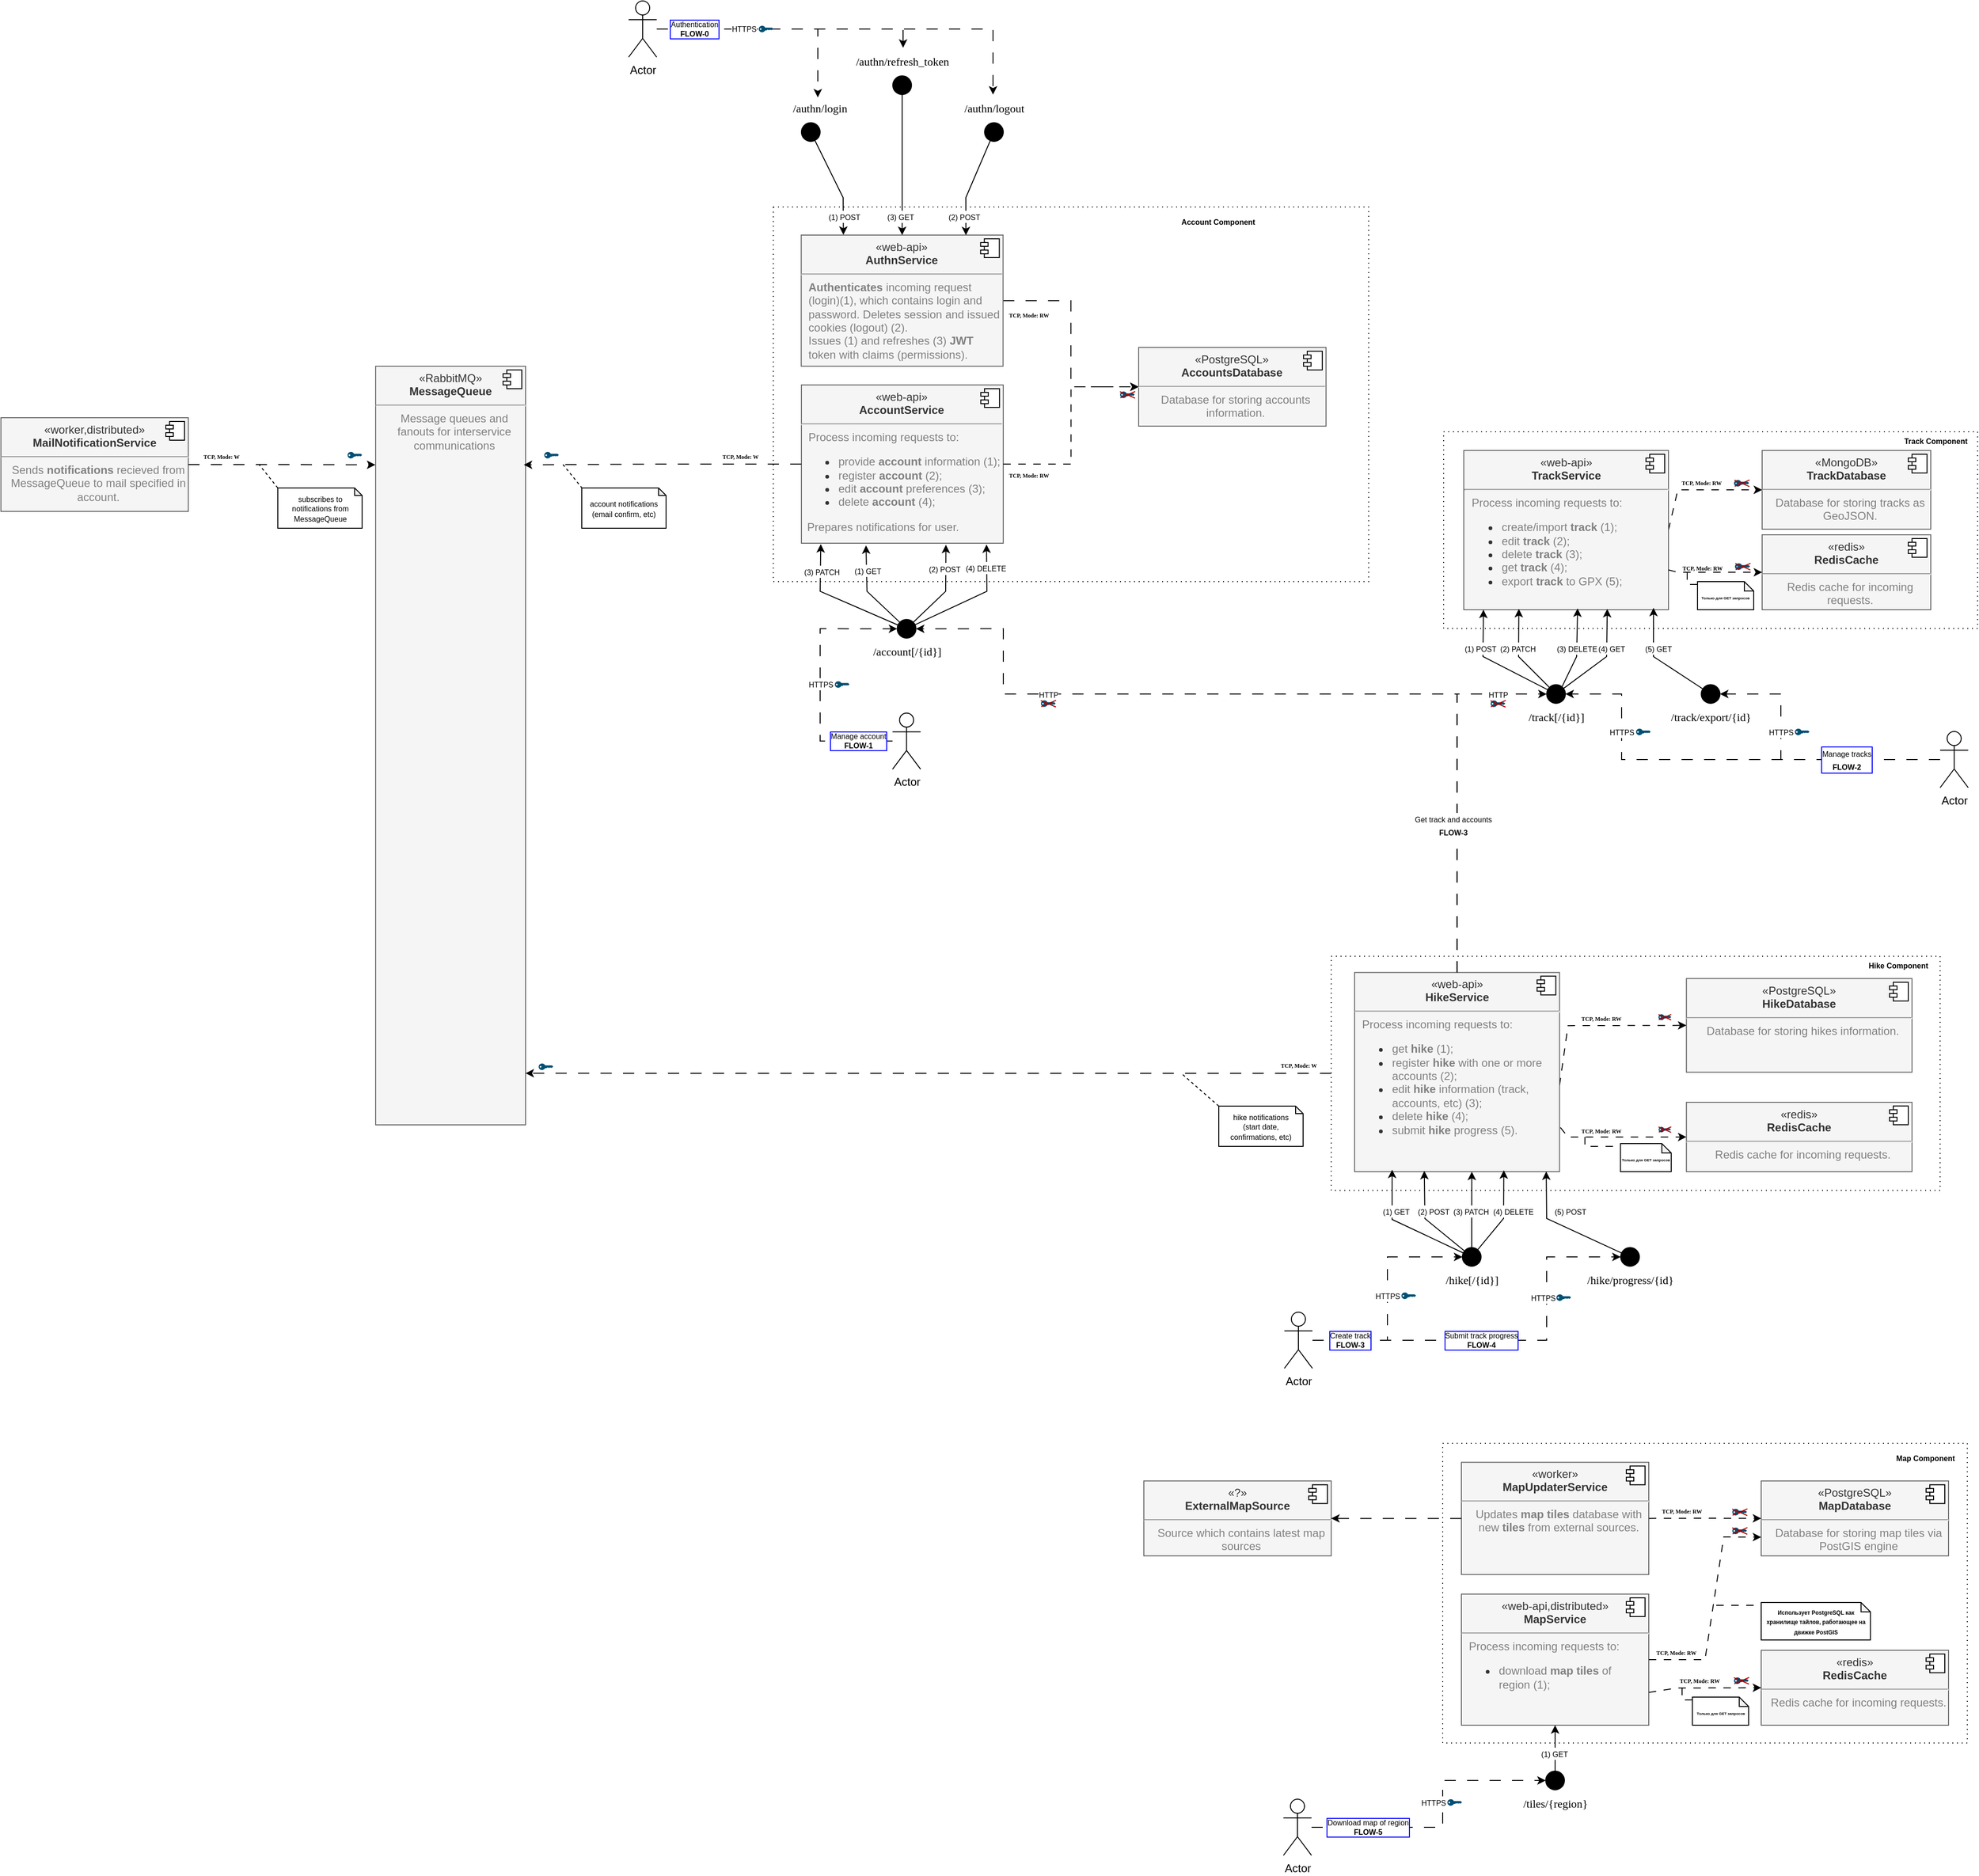 <mxfile version="24.2.2" type="github">
  <diagram name="HLA" id="PmGRXdKev9Ll1c6M9xEA">
    <mxGraphModel dx="2436" dy="1512" grid="1" gridSize="10" guides="1" tooltips="1" connect="1" arrows="1" fold="1" page="1" pageScale="1" pageWidth="850" pageHeight="1100" math="0" shadow="0">
      <root>
        <mxCell id="0" />
        <mxCell id="1" parent="0" />
        <mxCell id="51fLE6zYGSaY4DAVl9PZ-41" value="" style="rounded=0;whiteSpace=wrap;html=1;dashed=1;dashPattern=1 4;fillColor=none;strokeColor=default;container=1;movable=1;editable=1;resizable=1;rotatable=1;deletable=1;locked=0;connectable=1;recursiveResize=0;" parent="1" vertex="1">
          <mxGeometry x="-75.53" y="-240" width="635.53" height="400" as="geometry">
            <mxRectangle x="80" width="50" height="40" as="alternateBounds" />
          </mxGeometry>
        </mxCell>
        <mxCell id="51fLE6zYGSaY4DAVl9PZ-61" value="&lt;span&gt;&lt;font face=&quot;Verdana&quot; style=&quot;font-size: 6px;&quot;&gt;TCP, Mode: RW&lt;/font&gt;&lt;/span&gt;" style="text;html=1;align=center;verticalAlign=middle;resizable=0;points=[];autosize=1;strokeColor=none;fillColor=none;rounded=0;rotation=0;fontStyle=1" parent="51fLE6zYGSaY4DAVl9PZ-41" vertex="1">
          <mxGeometry x="237.995" y="98.81" width="70" height="30" as="geometry" />
        </mxCell>
        <mxCell id="51fLE6zYGSaY4DAVl9PZ-42" value="&lt;p style=&quot;margin:0px;margin-top:6px;text-align:center;&quot;&gt;«PostgreSQL»&lt;b&gt;&lt;br&gt;AccountsDatabase&lt;/b&gt;&lt;/p&gt;&lt;hr&gt;&lt;p style=&quot;text-align: center; margin: 0px 0px 0px 8px;&quot;&gt;&lt;font color=&quot;#808080&quot;&gt;Database for storing accounts information.&lt;/font&gt;&lt;/p&gt;" style="align=left;overflow=fill;html=1;dropTarget=0;whiteSpace=wrap;fillColor=#f5f5f5;fontColor=#333333;strokeColor=#666666;" parent="51fLE6zYGSaY4DAVl9PZ-41" vertex="1">
          <mxGeometry x="390" y="150" width="200" height="84" as="geometry" />
        </mxCell>
        <mxCell id="51fLE6zYGSaY4DAVl9PZ-43" value="" style="shape=component;jettyWidth=8;jettyHeight=4;" parent="51fLE6zYGSaY4DAVl9PZ-42" vertex="1">
          <mxGeometry x="1" width="20" height="20" relative="1" as="geometry">
            <mxPoint x="-24" y="4" as="offset" />
          </mxGeometry>
        </mxCell>
        <mxCell id="51fLE6zYGSaY4DAVl9PZ-405" value="&lt;b&gt;&lt;font style=&quot;font-size: 8px;&quot;&gt;Account Component&lt;/font&gt;&lt;/b&gt;" style="text;html=1;align=center;verticalAlign=middle;resizable=0;points=[];autosize=1;strokeColor=none;fillColor=none;" parent="51fLE6zYGSaY4DAVl9PZ-41" vertex="1">
          <mxGeometry x="425" width="100" height="30" as="geometry" />
        </mxCell>
        <mxCell id="eBdsQvYFmGZ-GgjwP7_9-14" style="edgeStyle=orthogonalEdgeStyle;rounded=0;orthogonalLoop=1;jettySize=auto;html=1;entryX=0;entryY=0.5;entryDx=0;entryDy=0;dashed=1;dashPattern=12 12;" parent="51fLE6zYGSaY4DAVl9PZ-41" source="eBdsQvYFmGZ-GgjwP7_9-12" target="51fLE6zYGSaY4DAVl9PZ-42" edge="1">
          <mxGeometry relative="1" as="geometry" />
        </mxCell>
        <mxCell id="eBdsQvYFmGZ-GgjwP7_9-12" value="&lt;p style=&quot;margin:0px;margin-top:6px;text-align:center;&quot;&gt;«web-api»&lt;b&gt;&lt;br&gt;AuthnService&lt;/b&gt;&lt;/p&gt;&lt;hr&gt;&lt;p style=&quot;margin: 0px 0px 0px 8px;&quot;&gt;&lt;font color=&quot;#808080&quot;&gt;&lt;b&gt;Authenticates &lt;/b&gt;incoming request (login)(1), which contains login and password. Deletes session and issued cookies (logout) (2).&lt;/font&gt;&lt;/p&gt;&lt;p style=&quot;margin: 0px 0px 0px 8px;&quot;&gt;&lt;span style=&quot;color: rgb(128, 128, 128); background-color: initial;&quot;&gt;Issues (1) and refreshes (3)&amp;nbsp;&lt;/span&gt;&lt;b style=&quot;color: rgb(128, 128, 128); background-color: initial;&quot;&gt;JWT &lt;/b&gt;&lt;span style=&quot;color: rgb(128, 128, 128); background-color: initial;&quot;&gt;token with claims (permissions).&lt;br&gt;&lt;/span&gt;&lt;br&gt;&lt;/p&gt;&lt;p&gt;&lt;/p&gt;&lt;p&gt;&lt;/p&gt;" style="align=left;overflow=fill;html=1;dropTarget=0;whiteSpace=wrap;fillColor=#f5f5f5;fontColor=#333333;strokeColor=#666666;" parent="51fLE6zYGSaY4DAVl9PZ-41" vertex="1">
          <mxGeometry x="29.8" y="30" width="215.47" height="140" as="geometry" />
        </mxCell>
        <mxCell id="eBdsQvYFmGZ-GgjwP7_9-13" value="" style="shape=component;jettyWidth=8;jettyHeight=4;" parent="eBdsQvYFmGZ-GgjwP7_9-12" vertex="1">
          <mxGeometry x="1" width="20" height="20" relative="1" as="geometry">
            <mxPoint x="-24" y="4" as="offset" />
          </mxGeometry>
        </mxCell>
        <mxCell id="eBdsQvYFmGZ-GgjwP7_9-15" value="&lt;span&gt;&lt;font face=&quot;Verdana&quot; style=&quot;font-size: 6px;&quot;&gt;TCP, Mode: RW&lt;/font&gt;&lt;/span&gt;" style="text;html=1;align=center;verticalAlign=middle;resizable=0;points=[];autosize=1;strokeColor=none;fillColor=none;rounded=0;rotation=0;fontStyle=1" parent="51fLE6zYGSaY4DAVl9PZ-41" vertex="1">
          <mxGeometry x="237.995" y="270" width="70" height="30" as="geometry" />
        </mxCell>
        <mxCell id="eBdsQvYFmGZ-GgjwP7_9-17" value="" style="points=[[0,0.5,0],[0.24,0,0],[0.5,0.28,0],[0.995,0.475,0],[0.5,0.72,0],[0.24,1,0]];verticalLabelPosition=bottom;sketch=0;html=1;verticalAlign=top;aspect=fixed;align=center;pointerEvents=1;shape=mxgraph.cisco19.key;fillColor=#005073;strokeColor=none;" parent="51fLE6zYGSaY4DAVl9PZ-41" vertex="1">
          <mxGeometry x="370.187" y="197" width="15.56" height="7" as="geometry" />
        </mxCell>
        <mxCell id="eBdsQvYFmGZ-GgjwP7_9-18" value="" style="endArrow=none;html=1;rounded=1;entryX=1.035;entryY=0.002;entryDx=0;entryDy=0;entryPerimeter=0;exitX=0.016;exitY=0.976;exitDx=0;exitDy=0;exitPerimeter=0;strokeWidth=1;curved=0;fillColor=#e51400;strokeColor=#B20000;" parent="51fLE6zYGSaY4DAVl9PZ-41" source="eBdsQvYFmGZ-GgjwP7_9-17" target="eBdsQvYFmGZ-GgjwP7_9-17" edge="1">
          <mxGeometry width="50" height="50" relative="1" as="geometry">
            <mxPoint x="370.187" y="227" as="sourcePoint" />
            <mxPoint x="420.187" y="177" as="targetPoint" />
          </mxGeometry>
        </mxCell>
        <mxCell id="eBdsQvYFmGZ-GgjwP7_9-19" value="" style="endArrow=none;html=1;rounded=1;entryX=1.026;entryY=1.018;entryDx=0;entryDy=0;entryPerimeter=0;exitX=-0.012;exitY=0.023;exitDx=0;exitDy=0;exitPerimeter=0;strokeWidth=1;curved=0;fillColor=#e51400;strokeColor=#B20000;" parent="51fLE6zYGSaY4DAVl9PZ-41" source="eBdsQvYFmGZ-GgjwP7_9-17" target="eBdsQvYFmGZ-GgjwP7_9-17" edge="1">
          <mxGeometry width="50" height="50" relative="1" as="geometry">
            <mxPoint x="381.187" y="229" as="sourcePoint" />
            <mxPoint x="432.187" y="207" as="targetPoint" />
          </mxGeometry>
        </mxCell>
        <mxCell id="51fLE6zYGSaY4DAVl9PZ-23" value="&lt;p style=&quot;margin:0px;margin-top:6px;text-align:center;&quot;&gt;«web-api»&lt;b&gt;&lt;br&gt;AccountService&lt;/b&gt;&lt;/p&gt;&lt;hr&gt;&lt;p style=&quot;margin: 0px 0px 0px 8px;&quot;&gt;&lt;font color=&quot;#808080&quot;&gt;Process incoming requests to:&lt;/font&gt;&lt;/p&gt;&lt;p style=&quot;margin: 0px 0px 0px 8px;&quot;&gt;&lt;/p&gt;&lt;ul&gt;&lt;li&gt;&lt;font color=&quot;#808080&quot;&gt;provide &lt;b&gt;account &lt;/b&gt;information (1);&lt;/font&gt;&lt;/li&gt;&lt;li&gt;&lt;font color=&quot;#808080&quot;&gt;register &lt;b&gt;account&lt;/b&gt;&amp;nbsp;(2);&lt;/font&gt;&lt;/li&gt;&lt;li&gt;&lt;font color=&quot;#808080&quot;&gt;edit &lt;b&gt;account &lt;/b&gt;preferences (3);&lt;/font&gt;&lt;/li&gt;&lt;li&gt;&lt;font color=&quot;#808080&quot;&gt;delete &lt;b&gt;account&lt;/b&gt;&amp;nbsp;(4);&lt;/font&gt;&lt;/li&gt;&lt;/ul&gt;&lt;div&gt;&lt;font color=&quot;#808080&quot;&gt;&amp;nbsp; Prepares notifications for user.&lt;/font&gt;&lt;/div&gt;&lt;p&gt;&lt;/p&gt;&lt;p&gt;&lt;/p&gt;" style="align=left;overflow=fill;html=1;dropTarget=0;whiteSpace=wrap;fillColor=#f5f5f5;fontColor=#333333;strokeColor=#666666;" parent="51fLE6zYGSaY4DAVl9PZ-41" vertex="1">
          <mxGeometry x="30" y="190" width="215.47" height="169" as="geometry" />
        </mxCell>
        <mxCell id="51fLE6zYGSaY4DAVl9PZ-24" value="" style="shape=component;jettyWidth=8;jettyHeight=4;" parent="51fLE6zYGSaY4DAVl9PZ-23" vertex="1">
          <mxGeometry x="1" width="20" height="20" relative="1" as="geometry">
            <mxPoint x="-24" y="4" as="offset" />
          </mxGeometry>
        </mxCell>
        <mxCell id="51fLE6zYGSaY4DAVl9PZ-44" style="edgeStyle=orthogonalEdgeStyle;rounded=0;orthogonalLoop=1;jettySize=auto;html=1;entryX=0;entryY=0.5;entryDx=0;entryDy=0;dashed=1;dashPattern=8 8;" parent="51fLE6zYGSaY4DAVl9PZ-41" source="51fLE6zYGSaY4DAVl9PZ-23" target="51fLE6zYGSaY4DAVl9PZ-42" edge="1">
          <mxGeometry relative="1" as="geometry" />
        </mxCell>
        <mxCell id="51fLE6zYGSaY4DAVl9PZ-88" style="rounded=0;orthogonalLoop=1;jettySize=auto;html=1;entryX=0.299;entryY=1.006;entryDx=0;entryDy=0;entryPerimeter=0;" parent="1" source="51fLE6zYGSaY4DAVl9PZ-87" edge="1">
          <mxGeometry relative="1" as="geometry">
            <Array as="points">
              <mxPoint x="24.47" y="170.34" />
            </Array>
            <mxPoint x="23.426" y="121.354" as="targetPoint" />
          </mxGeometry>
        </mxCell>
        <mxCell id="51fLE6zYGSaY4DAVl9PZ-91" value="&lt;font style=&quot;font-size: 8px;&quot;&gt;(1) GET&lt;/font&gt;" style="edgeLabel;html=1;align=center;verticalAlign=middle;resizable=0;points=[];" parent="51fLE6zYGSaY4DAVl9PZ-88" vertex="1" connectable="0">
          <mxGeometry x="-0.127" relative="1" as="geometry">
            <mxPoint x="-4" y="-27" as="offset" />
          </mxGeometry>
        </mxCell>
        <mxCell id="51fLE6zYGSaY4DAVl9PZ-92" style="rounded=0;orthogonalLoop=1;jettySize=auto;html=1;entryX=0.695;entryY=1.002;entryDx=0;entryDy=0;entryPerimeter=0;" parent="1" source="51fLE6zYGSaY4DAVl9PZ-87" edge="1">
          <mxGeometry relative="1" as="geometry">
            <Array as="points">
              <mxPoint x="108.47" y="170.34" />
            </Array>
            <mxPoint x="108.752" y="120.678" as="targetPoint" />
          </mxGeometry>
        </mxCell>
        <mxCell id="51fLE6zYGSaY4DAVl9PZ-94" value="&lt;font style=&quot;font-size: 8px;&quot;&gt;(2) POST&lt;/font&gt;" style="edgeLabel;html=1;align=center;verticalAlign=middle;resizable=0;points=[];" parent="51fLE6zYGSaY4DAVl9PZ-92" vertex="1" connectable="0">
          <mxGeometry x="0.369" y="1" relative="1" as="geometry">
            <mxPoint x="-1" y="-6" as="offset" />
          </mxGeometry>
        </mxCell>
        <mxCell id="51fLE6zYGSaY4DAVl9PZ-96" style="rounded=0;orthogonalLoop=1;jettySize=auto;html=1;entryX=0.075;entryY=0.998;entryDx=0;entryDy=0;entryPerimeter=0;" parent="1" source="51fLE6zYGSaY4DAVl9PZ-87" edge="1">
          <mxGeometry relative="1" as="geometry">
            <Array as="points">
              <mxPoint x="-25.53" y="170.34" />
            </Array>
            <mxPoint x="-24.84" y="120.002" as="targetPoint" />
          </mxGeometry>
        </mxCell>
        <mxCell id="51fLE6zYGSaY4DAVl9PZ-97" value="&lt;font style=&quot;font-size: 8px;&quot;&gt;(3) PATCH&lt;/font&gt;" style="edgeLabel;html=1;align=center;verticalAlign=middle;resizable=0;points=[];" parent="51fLE6zYGSaY4DAVl9PZ-96" vertex="1" connectable="0">
          <mxGeometry x="0.329" relative="1" as="geometry">
            <mxPoint x="1" y="-19" as="offset" />
          </mxGeometry>
        </mxCell>
        <mxCell id="51fLE6zYGSaY4DAVl9PZ-87" value="" style="ellipse;whiteSpace=wrap;html=1;aspect=fixed;fillColor=#000000;" parent="1" vertex="1">
          <mxGeometry x="56.74" y="200.34" width="20" height="20" as="geometry" />
        </mxCell>
        <mxCell id="51fLE6zYGSaY4DAVl9PZ-89" value="&lt;font face=&quot;Verdana&quot;&gt;/account[/{id}]&lt;/font&gt;" style="text;html=1;align=center;verticalAlign=middle;resizable=0;points=[];autosize=1;strokeColor=none;fillColor=none;" parent="1" vertex="1">
          <mxGeometry x="6.74" y="220.34" width="120" height="30" as="geometry" />
        </mxCell>
        <mxCell id="51fLE6zYGSaY4DAVl9PZ-98" style="rounded=0;orthogonalLoop=1;jettySize=auto;html=1;entryX=0.896;entryY=1;entryDx=0;entryDy=0;entryPerimeter=0;" parent="1" source="51fLE6zYGSaY4DAVl9PZ-87" edge="1">
          <mxGeometry relative="1" as="geometry">
            <Array as="points">
              <mxPoint x="152.47" y="170.34" />
            </Array>
            <mxPoint x="152.061" y="120.34" as="targetPoint" />
          </mxGeometry>
        </mxCell>
        <mxCell id="51fLE6zYGSaY4DAVl9PZ-99" value="&lt;font style=&quot;font-size: 8px;&quot;&gt;(4) DELETE&lt;/font&gt;" style="edgeLabel;html=1;align=center;verticalAlign=middle;resizable=0;points=[];" parent="51fLE6zYGSaY4DAVl9PZ-98" vertex="1" connectable="0">
          <mxGeometry x="0.495" relative="1" as="geometry">
            <mxPoint x="-2" y="-10" as="offset" />
          </mxGeometry>
        </mxCell>
        <mxCell id="51fLE6zYGSaY4DAVl9PZ-100" value="" style="rounded=0;whiteSpace=wrap;html=1;dashed=1;dashPattern=1 4;fillColor=none;strokeColor=default;container=1;movable=1;editable=1;resizable=1;rotatable=1;deletable=1;locked=0;connectable=1;" parent="1" vertex="1">
          <mxGeometry x="640" width="570" height="210" as="geometry">
            <mxRectangle x="880" y="360" width="50" height="40" as="alternateBounds" />
          </mxGeometry>
        </mxCell>
        <mxCell id="51fLE6zYGSaY4DAVl9PZ-101" value="" style="points=[[0,0.5,0],[0.24,0,0],[0.5,0.28,0],[0.995,0.475,0],[0.5,0.72,0],[0.24,1,0]];verticalLabelPosition=bottom;sketch=0;html=1;verticalAlign=top;aspect=fixed;align=center;pointerEvents=1;shape=mxgraph.cisco19.key;fillColor=#005073;strokeColor=none;" parent="51fLE6zYGSaY4DAVl9PZ-100" vertex="1">
          <mxGeometry x="310.0" y="51.69" width="14.563" height="6.556" as="geometry" />
        </mxCell>
        <mxCell id="51fLE6zYGSaY4DAVl9PZ-102" value="&lt;span&gt;&lt;font face=&quot;Verdana&quot; style=&quot;font-size: 6px;&quot;&gt;TCP, Mode: RW&lt;/font&gt;&lt;/span&gt;" style="text;html=1;align=center;verticalAlign=middle;resizable=0;points=[];autosize=1;strokeColor=none;fillColor=none;rounded=0;rotation=0;fontStyle=1" parent="51fLE6zYGSaY4DAVl9PZ-100" vertex="1">
          <mxGeometry x="240.002" y="38" width="70" height="30" as="geometry" />
        </mxCell>
        <mxCell id="51fLE6zYGSaY4DAVl9PZ-105" value="&lt;p style=&quot;margin:0px;margin-top:6px;text-align:center;&quot;&gt;«MongoDB»&lt;b&gt;&lt;br&gt;TrackDatabase&lt;/b&gt;&lt;/p&gt;&lt;hr&gt;&lt;p style=&quot;text-align: center; margin: 0px 0px 0px 8px;&quot;&gt;&lt;font color=&quot;#808080&quot;&gt;Database for storing tracks as GeoJSON.&lt;/font&gt;&lt;/p&gt;" style="align=left;overflow=fill;html=1;dropTarget=0;whiteSpace=wrap;fillColor=#f5f5f5;fontColor=#333333;strokeColor=#666666;" parent="51fLE6zYGSaY4DAVl9PZ-100" vertex="1">
          <mxGeometry x="340" y="20" width="180" height="84" as="geometry" />
        </mxCell>
        <mxCell id="51fLE6zYGSaY4DAVl9PZ-106" value="" style="shape=component;jettyWidth=8;jettyHeight=4;" parent="51fLE6zYGSaY4DAVl9PZ-105" vertex="1">
          <mxGeometry x="1" width="20" height="20" relative="1" as="geometry">
            <mxPoint x="-24" y="4" as="offset" />
          </mxGeometry>
        </mxCell>
        <mxCell id="51fLE6zYGSaY4DAVl9PZ-107" style="rounded=0;orthogonalLoop=1;jettySize=auto;html=1;entryX=0;entryY=0.5;entryDx=0;entryDy=0;dashed=1;dashPattern=8 8;exitX=1;exitY=0.5;exitDx=0;exitDy=0;" parent="51fLE6zYGSaY4DAVl9PZ-100" source="51fLE6zYGSaY4DAVl9PZ-108" target="51fLE6zYGSaY4DAVl9PZ-105" edge="1">
          <mxGeometry relative="1" as="geometry">
            <mxPoint x="258.462" y="105.5" as="sourcePoint" />
            <Array as="points">
              <mxPoint x="250" y="62" />
            </Array>
          </mxGeometry>
        </mxCell>
        <mxCell id="51fLE6zYGSaY4DAVl9PZ-108" value="&lt;p style=&quot;margin:0px;margin-top:6px;text-align:center;&quot;&gt;«web-api»&lt;b&gt;&lt;br&gt;TrackService&lt;/b&gt;&lt;/p&gt;&lt;hr&gt;&lt;p style=&quot;margin: 0px 0px 0px 8px;&quot;&gt;&lt;font color=&quot;#808080&quot;&gt;Process incoming requests to:&lt;/font&gt;&lt;/p&gt;&lt;p style=&quot;margin: 0px 0px 0px 8px;&quot;&gt;&lt;/p&gt;&lt;ul&gt;&lt;li&gt;&lt;font color=&quot;#808080&quot;&gt;create/import&amp;nbsp;&lt;b&gt;track&lt;/b&gt;&amp;nbsp;(1);&lt;/font&gt;&lt;/li&gt;&lt;li&gt;&lt;font color=&quot;#808080&quot;&gt;edit &lt;b&gt;track&lt;/b&gt;&amp;nbsp;(2);&lt;/font&gt;&lt;/li&gt;&lt;li&gt;&lt;font color=&quot;#808080&quot;&gt;delete &lt;b&gt;track&lt;/b&gt;&amp;nbsp;(3);&lt;/font&gt;&lt;/li&gt;&lt;li&gt;&lt;font color=&quot;#808080&quot;&gt;get &lt;b&gt;track&lt;/b&gt; (4);&lt;/font&gt;&lt;/li&gt;&lt;li&gt;&lt;font color=&quot;#808080&quot;&gt;export &lt;b&gt;track &lt;/b&gt;to GPX (5);&lt;/font&gt;&lt;/li&gt;&lt;/ul&gt;&lt;p&gt;&lt;/p&gt;&lt;p&gt;&lt;/p&gt;" style="align=left;overflow=fill;html=1;dropTarget=0;whiteSpace=wrap;fillColor=#f5f5f5;fontColor=#333333;strokeColor=#666666;" parent="51fLE6zYGSaY4DAVl9PZ-100" vertex="1">
          <mxGeometry x="21.54" y="20" width="218.46" height="170" as="geometry" />
        </mxCell>
        <mxCell id="51fLE6zYGSaY4DAVl9PZ-109" value="" style="shape=component;jettyWidth=8;jettyHeight=4;" parent="51fLE6zYGSaY4DAVl9PZ-108" vertex="1">
          <mxGeometry x="1" width="20" height="20" relative="1" as="geometry">
            <mxPoint x="-24" y="4" as="offset" />
          </mxGeometry>
        </mxCell>
        <mxCell id="51fLE6zYGSaY4DAVl9PZ-150" value="" style="points=[[0,0.5,0],[0.24,0,0],[0.5,0.28,0],[0.995,0.475,0],[0.5,0.72,0],[0.24,1,0]];verticalLabelPosition=bottom;sketch=0;html=1;verticalAlign=top;aspect=fixed;align=center;pointerEvents=1;shape=mxgraph.cisco19.key;fillColor=#005073;strokeColor=none;" parent="51fLE6zYGSaY4DAVl9PZ-100" vertex="1">
          <mxGeometry x="310.513" y="51.44" width="15.56" height="7" as="geometry" />
        </mxCell>
        <mxCell id="51fLE6zYGSaY4DAVl9PZ-151" value="" style="endArrow=none;html=1;rounded=1;entryX=1.035;entryY=0.002;entryDx=0;entryDy=0;entryPerimeter=0;exitX=0.016;exitY=0.976;exitDx=0;exitDy=0;exitPerimeter=0;strokeWidth=1;curved=0;fillColor=#e51400;strokeColor=#B20000;" parent="51fLE6zYGSaY4DAVl9PZ-100" source="51fLE6zYGSaY4DAVl9PZ-150" target="51fLE6zYGSaY4DAVl9PZ-150" edge="1">
          <mxGeometry width="50" height="50" relative="1" as="geometry">
            <mxPoint x="310.513" y="81.44" as="sourcePoint" />
            <mxPoint x="364.359" y="31.44" as="targetPoint" />
          </mxGeometry>
        </mxCell>
        <mxCell id="51fLE6zYGSaY4DAVl9PZ-152" value="" style="endArrow=none;html=1;rounded=1;entryX=1.026;entryY=1.018;entryDx=0;entryDy=0;entryPerimeter=0;exitX=-0.012;exitY=0.023;exitDx=0;exitDy=0;exitPerimeter=0;strokeWidth=1;curved=0;fillColor=#e51400;strokeColor=#B20000;" parent="51fLE6zYGSaY4DAVl9PZ-100" source="51fLE6zYGSaY4DAVl9PZ-150" target="51fLE6zYGSaY4DAVl9PZ-150" edge="1">
          <mxGeometry width="50" height="50" relative="1" as="geometry">
            <mxPoint x="322.359" y="83.44" as="sourcePoint" />
            <mxPoint x="377.282" y="61.44" as="targetPoint" />
          </mxGeometry>
        </mxCell>
        <mxCell id="51fLE6zYGSaY4DAVl9PZ-173" value="&lt;p style=&quot;margin:0px;margin-top:6px;text-align:center;&quot;&gt;«redis»&lt;b&gt;&lt;br&gt;RedisCache&lt;/b&gt;&lt;/p&gt;&lt;hr&gt;&lt;p style=&quot;text-align: center; margin: 0px 0px 0px 8px;&quot;&gt;&lt;font color=&quot;#808080&quot;&gt;Redis cache for incoming requests.&lt;/font&gt;&lt;/p&gt;" style="align=left;overflow=fill;html=1;dropTarget=0;whiteSpace=wrap;fillColor=#f5f5f5;fontColor=#333333;strokeColor=#666666;" parent="51fLE6zYGSaY4DAVl9PZ-100" vertex="1">
          <mxGeometry x="340" y="110" width="180" height="80" as="geometry" />
        </mxCell>
        <mxCell id="51fLE6zYGSaY4DAVl9PZ-174" value="" style="shape=component;jettyWidth=8;jettyHeight=4;" parent="51fLE6zYGSaY4DAVl9PZ-173" vertex="1">
          <mxGeometry x="1" width="20" height="20" relative="1" as="geometry">
            <mxPoint x="-24" y="4" as="offset" />
          </mxGeometry>
        </mxCell>
        <mxCell id="51fLE6zYGSaY4DAVl9PZ-175" style="rounded=0;orthogonalLoop=1;jettySize=auto;html=1;entryX=0;entryY=0.5;entryDx=0;entryDy=0;dashed=1;dashPattern=8 8;exitX=1;exitY=0.75;exitDx=0;exitDy=0;" parent="51fLE6zYGSaY4DAVl9PZ-100" source="51fLE6zYGSaY4DAVl9PZ-108" target="51fLE6zYGSaY4DAVl9PZ-173" edge="1">
          <mxGeometry relative="1" as="geometry">
            <mxPoint x="250" y="115" as="sourcePoint" />
            <mxPoint x="350" y="72" as="targetPoint" />
            <Array as="points">
              <mxPoint x="250" y="150" />
            </Array>
          </mxGeometry>
        </mxCell>
        <mxCell id="51fLE6zYGSaY4DAVl9PZ-178" value="" style="points=[[0,0.5,0],[0.24,0,0],[0.5,0.28,0],[0.995,0.475,0],[0.5,0.72,0],[0.24,1,0]];verticalLabelPosition=bottom;sketch=0;html=1;verticalAlign=top;aspect=fixed;align=center;pointerEvents=1;shape=mxgraph.cisco19.key;fillColor=#005073;strokeColor=none;" parent="51fLE6zYGSaY4DAVl9PZ-100" vertex="1">
          <mxGeometry x="311.0" y="140.69" width="14.563" height="6.556" as="geometry" />
        </mxCell>
        <mxCell id="51fLE6zYGSaY4DAVl9PZ-179" value="&lt;span&gt;&lt;font face=&quot;Verdana&quot; style=&quot;font-size: 6px;&quot;&gt;TCP, Mode: RW&lt;/font&gt;&lt;/span&gt;" style="text;html=1;align=center;verticalAlign=middle;resizable=0;points=[];autosize=1;strokeColor=none;fillColor=none;rounded=0;rotation=0;fontStyle=1" parent="51fLE6zYGSaY4DAVl9PZ-100" vertex="1">
          <mxGeometry x="241.002" y="129" width="70" height="30" as="geometry" />
        </mxCell>
        <mxCell id="51fLE6zYGSaY4DAVl9PZ-180" value="" style="points=[[0,0.5,0],[0.24,0,0],[0.5,0.28,0],[0.995,0.475,0],[0.5,0.72,0],[0.24,1,0]];verticalLabelPosition=bottom;sketch=0;html=1;verticalAlign=top;aspect=fixed;align=center;pointerEvents=1;shape=mxgraph.cisco19.key;fillColor=#005073;strokeColor=none;" parent="51fLE6zYGSaY4DAVl9PZ-100" vertex="1">
          <mxGeometry x="311.513" y="140.44" width="15.56" height="7" as="geometry" />
        </mxCell>
        <mxCell id="51fLE6zYGSaY4DAVl9PZ-181" value="" style="endArrow=none;html=1;rounded=1;entryX=1.035;entryY=0.002;entryDx=0;entryDy=0;entryPerimeter=0;exitX=0.016;exitY=0.976;exitDx=0;exitDy=0;exitPerimeter=0;strokeWidth=1;curved=0;fillColor=#e51400;strokeColor=#B20000;" parent="51fLE6zYGSaY4DAVl9PZ-100" source="51fLE6zYGSaY4DAVl9PZ-180" target="51fLE6zYGSaY4DAVl9PZ-180" edge="1">
          <mxGeometry width="50" height="50" relative="1" as="geometry">
            <mxPoint x="311.513" y="170.44" as="sourcePoint" />
            <mxPoint x="365.359" y="120.44" as="targetPoint" />
          </mxGeometry>
        </mxCell>
        <mxCell id="51fLE6zYGSaY4DAVl9PZ-182" value="" style="endArrow=none;html=1;rounded=1;entryX=1.026;entryY=1.018;entryDx=0;entryDy=0;entryPerimeter=0;exitX=-0.012;exitY=0.023;exitDx=0;exitDy=0;exitPerimeter=0;strokeWidth=1;curved=0;fillColor=#e51400;strokeColor=#B20000;" parent="51fLE6zYGSaY4DAVl9PZ-100" source="51fLE6zYGSaY4DAVl9PZ-180" target="51fLE6zYGSaY4DAVl9PZ-180" edge="1">
          <mxGeometry width="50" height="50" relative="1" as="geometry">
            <mxPoint x="323.359" y="172.44" as="sourcePoint" />
            <mxPoint x="378.282" y="150.44" as="targetPoint" />
          </mxGeometry>
        </mxCell>
        <mxCell id="51fLE6zYGSaY4DAVl9PZ-200" value="&lt;font face=&quot;Helvetica&quot; style=&quot;font-size: 4px;&quot;&gt;&lt;b&gt;Только для GET запросов&lt;/b&gt;&lt;/font&gt;" style="shape=note;whiteSpace=wrap;html=1;backgroundOutline=1;darkOpacity=0.05;size=10;" parent="51fLE6zYGSaY4DAVl9PZ-100" vertex="1">
          <mxGeometry x="271.02" y="160" width="60" height="30" as="geometry" />
        </mxCell>
        <mxCell id="51fLE6zYGSaY4DAVl9PZ-201" style="rounded=0;orthogonalLoop=1;jettySize=auto;html=1;dashed=1;dashPattern=8 8;strokeColor=default;endArrow=none;endFill=0;entryX=0;entryY=0;entryDx=0;entryDy=0;entryPerimeter=0;" parent="51fLE6zYGSaY4DAVl9PZ-100" edge="1">
          <mxGeometry relative="1" as="geometry">
            <mxPoint x="260" y="150" as="sourcePoint" />
            <mxPoint x="271.02" y="163" as="targetPoint" />
            <Array as="points">
              <mxPoint x="260" y="163" />
            </Array>
          </mxGeometry>
        </mxCell>
        <mxCell id="51fLE6zYGSaY4DAVl9PZ-404" value="&lt;b&gt;&lt;font style=&quot;font-size: 8px;&quot;&gt;Track Component&lt;/font&gt;&lt;/b&gt;" style="text;html=1;align=center;verticalAlign=middle;resizable=0;points=[];autosize=1;strokeColor=none;fillColor=none;" parent="51fLE6zYGSaY4DAVl9PZ-100" vertex="1">
          <mxGeometry x="480" y="-6" width="90" height="30" as="geometry" />
        </mxCell>
        <mxCell id="51fLE6zYGSaY4DAVl9PZ-110" value="" style="ellipse;whiteSpace=wrap;html=1;aspect=fixed;fillColor=#000000;" parent="1" vertex="1">
          <mxGeometry x="750" y="270" width="20" height="20" as="geometry" />
        </mxCell>
        <mxCell id="51fLE6zYGSaY4DAVl9PZ-112" value="&lt;font face=&quot;Verdana&quot;&gt;/track[/{id}]&lt;/font&gt;" style="text;html=1;align=center;verticalAlign=middle;resizable=0;points=[];autosize=1;strokeColor=none;fillColor=none;" parent="1" vertex="1">
          <mxGeometry x="710" y="290" width="100" height="30" as="geometry" />
        </mxCell>
        <mxCell id="51fLE6zYGSaY4DAVl9PZ-113" style="rounded=0;orthogonalLoop=1;jettySize=auto;html=1;entryX=0.096;entryY=1;entryDx=0;entryDy=0;entryPerimeter=0;" parent="1" source="51fLE6zYGSaY4DAVl9PZ-110" target="51fLE6zYGSaY4DAVl9PZ-108" edge="1">
          <mxGeometry relative="1" as="geometry">
            <Array as="points">
              <mxPoint x="682" y="240" />
            </Array>
          </mxGeometry>
        </mxCell>
        <mxCell id="51fLE6zYGSaY4DAVl9PZ-114" value="&lt;font style=&quot;font-size: 8px;&quot;&gt;(1) POST&lt;/font&gt;" style="edgeLabel;html=1;align=center;verticalAlign=middle;resizable=0;points=[];" parent="1" vertex="1" connectable="0">
          <mxGeometry x="680.003" y="230.003" as="geometry">
            <mxPoint x="-1" y="1" as="offset" />
          </mxGeometry>
        </mxCell>
        <mxCell id="51fLE6zYGSaY4DAVl9PZ-115" style="rounded=0;orthogonalLoop=1;jettySize=auto;html=1;entryX=0.269;entryY=0.995;entryDx=0;entryDy=0;entryPerimeter=0;" parent="1" source="51fLE6zYGSaY4DAVl9PZ-110" target="51fLE6zYGSaY4DAVl9PZ-108" edge="1">
          <mxGeometry relative="1" as="geometry">
            <Array as="points">
              <mxPoint x="720" y="240" />
            </Array>
          </mxGeometry>
        </mxCell>
        <mxCell id="51fLE6zYGSaY4DAVl9PZ-116" value="&lt;font style=&quot;font-size: 8px;&quot;&gt;(2) PATCH&lt;/font&gt;" style="edgeLabel;html=1;align=center;verticalAlign=middle;resizable=0;points=[];" parent="1" vertex="1" connectable="0">
          <mxGeometry x="720.003" y="230.003" as="geometry">
            <mxPoint x="-1" y="1" as="offset" />
          </mxGeometry>
        </mxCell>
        <mxCell id="51fLE6zYGSaY4DAVl9PZ-117" style="rounded=0;orthogonalLoop=1;jettySize=auto;html=1;entryX=0.556;entryY=0.992;entryDx=0;entryDy=0;entryPerimeter=0;" parent="1" target="51fLE6zYGSaY4DAVl9PZ-108" edge="1">
          <mxGeometry relative="1" as="geometry">
            <mxPoint x="766.071" y="272.929" as="sourcePoint" />
            <mxPoint x="799.36" y="188.47" as="targetPoint" />
            <Array as="points">
              <mxPoint x="782" y="240" />
            </Array>
          </mxGeometry>
        </mxCell>
        <mxCell id="51fLE6zYGSaY4DAVl9PZ-118" value="&lt;font style=&quot;font-size: 8px;&quot;&gt;(3) DELETE&lt;/font&gt;" style="edgeLabel;html=1;align=center;verticalAlign=middle;resizable=0;points=[];" parent="1" vertex="1" connectable="0">
          <mxGeometry x="782.273" y="230.003" as="geometry">
            <mxPoint x="-1" y="1" as="offset" />
          </mxGeometry>
        </mxCell>
        <mxCell id="51fLE6zYGSaY4DAVl9PZ-119" style="rounded=0;orthogonalLoop=1;jettySize=auto;html=1;entryX=0.701;entryY=0.995;entryDx=0;entryDy=0;entryPerimeter=0;" parent="1" source="51fLE6zYGSaY4DAVl9PZ-110" target="51fLE6zYGSaY4DAVl9PZ-108" edge="1">
          <mxGeometry relative="1" as="geometry">
            <Array as="points">
              <mxPoint x="814" y="240" />
            </Array>
          </mxGeometry>
        </mxCell>
        <mxCell id="51fLE6zYGSaY4DAVl9PZ-120" value="&lt;font style=&quot;font-size: 8px;&quot;&gt;(4) GET&lt;/font&gt;" style="edgeLabel;html=1;align=center;verticalAlign=middle;resizable=0;points=[];" parent="1" vertex="1" connectable="0">
          <mxGeometry x="820.003" y="230.003" as="geometry">
            <mxPoint x="-1" y="1" as="offset" />
          </mxGeometry>
        </mxCell>
        <mxCell id="51fLE6zYGSaY4DAVl9PZ-121" value="" style="ellipse;whiteSpace=wrap;html=1;aspect=fixed;fillColor=#000000;" parent="1" vertex="1">
          <mxGeometry x="915" y="270" width="20" height="20" as="geometry" />
        </mxCell>
        <mxCell id="51fLE6zYGSaY4DAVl9PZ-122" value="&lt;font face=&quot;Verdana&quot;&gt;/track/export/{id}&lt;/font&gt;" style="text;html=1;align=center;verticalAlign=middle;resizable=0;points=[];autosize=1;strokeColor=none;fillColor=none;" parent="1" vertex="1">
          <mxGeometry x="860" y="290" width="130" height="30" as="geometry" />
        </mxCell>
        <mxCell id="51fLE6zYGSaY4DAVl9PZ-123" style="rounded=0;orthogonalLoop=1;jettySize=auto;html=1;entryX=0.927;entryY=0.988;entryDx=0;entryDy=0;entryPerimeter=0;" parent="1" source="51fLE6zYGSaY4DAVl9PZ-121" target="51fLE6zYGSaY4DAVl9PZ-108" edge="1">
          <mxGeometry relative="1" as="geometry">
            <mxPoint x="864" y="190" as="targetPoint" />
            <Array as="points">
              <mxPoint x="864" y="240" />
            </Array>
          </mxGeometry>
        </mxCell>
        <mxCell id="51fLE6zYGSaY4DAVl9PZ-125" value="&lt;font style=&quot;font-size: 8px;&quot;&gt;(5) GET&lt;/font&gt;" style="edgeLabel;html=1;align=center;verticalAlign=middle;resizable=0;points=[];" parent="1" vertex="1" connectable="0">
          <mxGeometry x="870.003" y="230.003" as="geometry">
            <mxPoint x="-1" y="1" as="offset" />
          </mxGeometry>
        </mxCell>
        <mxCell id="51fLE6zYGSaY4DAVl9PZ-126" value="" style="rounded=0;whiteSpace=wrap;html=1;dashed=1;dashPattern=1 4;fillColor=none;strokeColor=default;container=1;movable=1;editable=1;resizable=1;rotatable=1;deletable=1;locked=0;connectable=1;" parent="1" vertex="1">
          <mxGeometry x="520" y="560" width="650" height="250" as="geometry">
            <mxRectangle x="520" y="560" width="50" height="40" as="alternateBounds" />
          </mxGeometry>
        </mxCell>
        <mxCell id="51fLE6zYGSaY4DAVl9PZ-127" value="" style="points=[[0,0.5,0],[0.24,0,0],[0.5,0.28,0],[0.995,0.475,0],[0.5,0.72,0],[0.24,1,0]];verticalLabelPosition=bottom;sketch=0;html=1;verticalAlign=top;aspect=fixed;align=center;pointerEvents=1;shape=mxgraph.cisco19.key;fillColor=#005073;strokeColor=none;" parent="51fLE6zYGSaY4DAVl9PZ-126" vertex="1">
          <mxGeometry x="349.378" y="62.034" width="13.578" height="6.112" as="geometry" />
        </mxCell>
        <mxCell id="51fLE6zYGSaY4DAVl9PZ-128" value="&lt;span&gt;&lt;font face=&quot;Verdana&quot; style=&quot;font-size: 6px;&quot;&gt;TCP, Mode: RW&lt;/font&gt;&lt;/span&gt;" style="text;html=1;align=center;verticalAlign=middle;resizable=0;points=[];autosize=1;strokeColor=none;fillColor=none;rounded=0;rotation=0;fontStyle=1" parent="51fLE6zYGSaY4DAVl9PZ-126" vertex="1">
          <mxGeometry x="252.779" y="49.677" width="70" height="30" as="geometry" />
        </mxCell>
        <mxCell id="51fLE6zYGSaY4DAVl9PZ-131" value="&lt;p style=&quot;margin:0px;margin-top:6px;text-align:center;&quot;&gt;«PostgreSQL»&lt;b&gt;&lt;br&gt;HikeDatabase&lt;/b&gt;&lt;/p&gt;&lt;hr&gt;&lt;p style=&quot;text-align: center; margin: 0px 0px 0px 8px;&quot;&gt;&lt;font color=&quot;#808080&quot;&gt;Database for storing hikes information.&lt;/font&gt;&lt;/p&gt;" style="align=left;overflow=fill;html=1;dropTarget=0;whiteSpace=wrap;fillColor=#f5f5f5;fontColor=#333333;strokeColor=#666666;" parent="51fLE6zYGSaY4DAVl9PZ-126" vertex="1">
          <mxGeometry x="379.17" y="23.79" width="240.83" height="100" as="geometry" />
        </mxCell>
        <mxCell id="51fLE6zYGSaY4DAVl9PZ-132" value="" style="shape=component;jettyWidth=8;jettyHeight=4;" parent="51fLE6zYGSaY4DAVl9PZ-131" vertex="1">
          <mxGeometry x="1" width="20" height="20" relative="1" as="geometry">
            <mxPoint x="-24" y="4" as="offset" />
          </mxGeometry>
        </mxCell>
        <mxCell id="51fLE6zYGSaY4DAVl9PZ-133" style="rounded=0;orthogonalLoop=1;jettySize=auto;html=1;entryX=0;entryY=0.5;entryDx=0;entryDy=0;dashed=1;dashPattern=8 8;exitX=1;exitY=0.567;exitDx=0;exitDy=0;exitPerimeter=0;" parent="51fLE6zYGSaY4DAVl9PZ-126" source="51fLE6zYGSaY4DAVl9PZ-144" target="51fLE6zYGSaY4DAVl9PZ-131" edge="1">
          <mxGeometry relative="1" as="geometry">
            <mxPoint x="300" y="125.595" as="sourcePoint" />
            <Array as="points">
              <mxPoint x="252.778" y="74.074" />
            </Array>
          </mxGeometry>
        </mxCell>
        <mxCell id="51fLE6zYGSaY4DAVl9PZ-144" value="&lt;p style=&quot;margin:0px;margin-top:6px;text-align:center;&quot;&gt;«web-api»&lt;b&gt;&lt;br&gt;HikeService&lt;/b&gt;&lt;/p&gt;&lt;hr&gt;&lt;p style=&quot;margin: 0px 0px 0px 8px;&quot;&gt;&lt;font color=&quot;#808080&quot;&gt;Process incoming requests to:&lt;/font&gt;&lt;/p&gt;&lt;p style=&quot;margin: 0px 0px 0px 8px;&quot;&gt;&lt;/p&gt;&lt;ul&gt;&lt;li&gt;&lt;font color=&quot;#808080&quot;&gt;get &lt;b&gt;hike&lt;/b&gt;&amp;nbsp;(1);&lt;/font&gt;&lt;/li&gt;&lt;li&gt;&lt;font color=&quot;#808080&quot;&gt;register &lt;b&gt;hike &lt;/b&gt;with one or more accounts (2);&lt;/font&gt;&lt;/li&gt;&lt;li&gt;&lt;font color=&quot;#808080&quot;&gt;edit &lt;b&gt;hike &lt;/b&gt;information (track, accounts, etc) (3);&lt;/font&gt;&lt;/li&gt;&lt;li&gt;&lt;font color=&quot;#808080&quot;&gt;delete &lt;b&gt;hike&lt;/b&gt;&amp;nbsp;(4);&lt;/font&gt;&lt;/li&gt;&lt;li&gt;&lt;font color=&quot;#808080&quot;&gt;submit &lt;b&gt;hike &lt;/b&gt;progress (5).&lt;/font&gt;&lt;/li&gt;&lt;/ul&gt;&lt;p&gt;&lt;/p&gt;&lt;p&gt;&lt;/p&gt;" style="align=left;overflow=fill;html=1;dropTarget=0;whiteSpace=wrap;fillColor=#f5f5f5;fontColor=#333333;strokeColor=#666666;" parent="51fLE6zYGSaY4DAVl9PZ-126" vertex="1">
          <mxGeometry x="25.007" y="17.31" width="218.743" height="212.69" as="geometry" />
        </mxCell>
        <mxCell id="51fLE6zYGSaY4DAVl9PZ-145" value="" style="shape=component;jettyWidth=8;jettyHeight=4;" parent="51fLE6zYGSaY4DAVl9PZ-144" vertex="1">
          <mxGeometry x="1" width="20" height="20" relative="1" as="geometry">
            <mxPoint x="-24" y="4" as="offset" />
          </mxGeometry>
        </mxCell>
        <mxCell id="51fLE6zYGSaY4DAVl9PZ-147" value="" style="points=[[0,0.5,0],[0.24,0,0],[0.5,0.28,0],[0.995,0.475,0],[0.5,0.72,0],[0.24,1,0]];verticalLabelPosition=bottom;sketch=0;html=1;verticalAlign=top;aspect=fixed;align=center;pointerEvents=1;shape=mxgraph.cisco19.key;fillColor=#005073;strokeColor=none;" parent="51fLE6zYGSaY4DAVl9PZ-126" vertex="1">
          <mxGeometry x="349.544" y="62.037" width="13.007" height="5.851" as="geometry" />
        </mxCell>
        <mxCell id="51fLE6zYGSaY4DAVl9PZ-148" value="" style="endArrow=none;html=1;rounded=1;entryX=1.035;entryY=0.002;entryDx=0;entryDy=0;entryPerimeter=0;exitX=0.016;exitY=0.976;exitDx=0;exitDy=0;exitPerimeter=0;strokeWidth=1;curved=0;fillColor=#e51400;strokeColor=#B20000;" parent="51fLE6zYGSaY4DAVl9PZ-126" source="51fLE6zYGSaY4DAVl9PZ-147" target="51fLE6zYGSaY4DAVl9PZ-147" edge="1">
          <mxGeometry width="50" height="50" relative="1" as="geometry">
            <mxPoint x="349.544" y="89.815" as="sourcePoint" />
            <mxPoint x="394.682" y="43.519" as="targetPoint" />
          </mxGeometry>
        </mxCell>
        <mxCell id="51fLE6zYGSaY4DAVl9PZ-149" value="" style="endArrow=none;html=1;rounded=1;entryX=1.026;entryY=1.018;entryDx=0;entryDy=0;entryPerimeter=0;exitX=-0.012;exitY=0.023;exitDx=0;exitDy=0;exitPerimeter=0;strokeWidth=1;curved=0;fillColor=#e51400;strokeColor=#B20000;" parent="51fLE6zYGSaY4DAVl9PZ-126" source="51fLE6zYGSaY4DAVl9PZ-147" target="51fLE6zYGSaY4DAVl9PZ-147" edge="1">
          <mxGeometry width="50" height="50" relative="1" as="geometry">
            <mxPoint x="359.474" y="91.667" as="sourcePoint" />
            <mxPoint x="405.516" y="71.296" as="targetPoint" />
          </mxGeometry>
        </mxCell>
        <mxCell id="51fLE6zYGSaY4DAVl9PZ-156" value="&lt;p style=&quot;margin:0px;margin-top:6px;text-align:center;&quot;&gt;«redis»&lt;b&gt;&lt;br&gt;RedisCache&lt;/b&gt;&lt;/p&gt;&lt;hr&gt;&lt;p style=&quot;text-align: center; margin: 0px 0px 0px 8px;&quot;&gt;&lt;font color=&quot;#808080&quot;&gt;Redis cache for incoming requests.&lt;/font&gt;&lt;/p&gt;" style="align=left;overflow=fill;html=1;dropTarget=0;whiteSpace=wrap;fillColor=#f5f5f5;fontColor=#333333;strokeColor=#666666;" parent="51fLE6zYGSaY4DAVl9PZ-126" vertex="1">
          <mxGeometry x="379.17" y="155.93" width="240.83" height="74.07" as="geometry" />
        </mxCell>
        <mxCell id="51fLE6zYGSaY4DAVl9PZ-157" value="" style="shape=component;jettyWidth=8;jettyHeight=4;" parent="51fLE6zYGSaY4DAVl9PZ-156" vertex="1">
          <mxGeometry x="1" width="20" height="20" relative="1" as="geometry">
            <mxPoint x="-24" y="4" as="offset" />
          </mxGeometry>
        </mxCell>
        <mxCell id="51fLE6zYGSaY4DAVl9PZ-158" style="rounded=0;orthogonalLoop=1;jettySize=auto;html=1;entryX=0;entryY=0.5;entryDx=0;entryDy=0;dashed=1;dashPattern=8 8;exitX=1.004;exitY=0.778;exitDx=0;exitDy=0;exitPerimeter=0;" parent="51fLE6zYGSaY4DAVl9PZ-126" source="51fLE6zYGSaY4DAVl9PZ-144" target="51fLE6zYGSaY4DAVl9PZ-156" edge="1">
          <mxGeometry relative="1" as="geometry">
            <mxPoint x="252.778" y="135.185" as="sourcePoint" />
            <mxPoint x="388.194" y="83.333" as="targetPoint" />
            <Array as="points">
              <mxPoint x="252.778" y="193" />
            </Array>
          </mxGeometry>
        </mxCell>
        <mxCell id="51fLE6zYGSaY4DAVl9PZ-159" value="&lt;span&gt;&lt;font face=&quot;Verdana&quot; style=&quot;font-size: 6px;&quot;&gt;TCP, Mode: RW&lt;/font&gt;&lt;/span&gt;" style="text;html=1;align=center;verticalAlign=middle;resizable=0;points=[];autosize=1;strokeColor=none;fillColor=none;rounded=0;rotation=0;fontStyle=1" parent="51fLE6zYGSaY4DAVl9PZ-126" vertex="1">
          <mxGeometry x="252.779" y="169.999" width="70" height="30" as="geometry" />
        </mxCell>
        <mxCell id="51fLE6zYGSaY4DAVl9PZ-160" value="" style="points=[[0,0.5,0],[0.24,0,0],[0.5,0.28,0],[0.995,0.475,0],[0.5,0.72,0],[0.24,1,0]];verticalLabelPosition=bottom;sketch=0;html=1;verticalAlign=top;aspect=fixed;align=center;pointerEvents=1;shape=mxgraph.cisco19.key;fillColor=#005073;strokeColor=none;" parent="51fLE6zYGSaY4DAVl9PZ-126" vertex="1">
          <mxGeometry x="349.544" y="182.111" width="13.007" height="5.851" as="geometry" />
        </mxCell>
        <mxCell id="51fLE6zYGSaY4DAVl9PZ-161" value="" style="endArrow=none;html=1;rounded=1;entryX=1.035;entryY=0.002;entryDx=0;entryDy=0;entryPerimeter=0;exitX=0.016;exitY=0.976;exitDx=0;exitDy=0;exitPerimeter=0;strokeWidth=1;curved=0;fillColor=#e51400;strokeColor=#B20000;" parent="51fLE6zYGSaY4DAVl9PZ-126" source="51fLE6zYGSaY4DAVl9PZ-160" target="51fLE6zYGSaY4DAVl9PZ-160" edge="1">
          <mxGeometry width="50" height="50" relative="1" as="geometry">
            <mxPoint x="349.544" y="209.889" as="sourcePoint" />
            <mxPoint x="394.682" y="163.593" as="targetPoint" />
          </mxGeometry>
        </mxCell>
        <mxCell id="51fLE6zYGSaY4DAVl9PZ-162" value="" style="endArrow=none;html=1;rounded=1;entryX=1.026;entryY=1.018;entryDx=0;entryDy=0;entryPerimeter=0;exitX=-0.012;exitY=0.023;exitDx=0;exitDy=0;exitPerimeter=0;strokeWidth=1;curved=0;fillColor=#e51400;strokeColor=#B20000;" parent="51fLE6zYGSaY4DAVl9PZ-126" source="51fLE6zYGSaY4DAVl9PZ-160" target="51fLE6zYGSaY4DAVl9PZ-160" edge="1">
          <mxGeometry width="50" height="50" relative="1" as="geometry">
            <mxPoint x="359.474" y="211.741" as="sourcePoint" />
            <mxPoint x="405.516" y="191.37" as="targetPoint" />
          </mxGeometry>
        </mxCell>
        <mxCell id="51fLE6zYGSaY4DAVl9PZ-198" value="&lt;font face=&quot;Helvetica&quot; style=&quot;font-size: 4px;&quot;&gt;&lt;b&gt;Только для GET запросов&lt;/b&gt;&lt;/font&gt;" style="shape=note;whiteSpace=wrap;html=1;backgroundOutline=1;darkOpacity=0.05;size=10;" parent="51fLE6zYGSaY4DAVl9PZ-126" vertex="1">
          <mxGeometry x="308.786" y="200" width="54.167" height="30" as="geometry" />
        </mxCell>
        <mxCell id="51fLE6zYGSaY4DAVl9PZ-199" style="rounded=0;orthogonalLoop=1;jettySize=auto;html=1;dashed=1;dashPattern=8 8;strokeColor=default;endArrow=none;endFill=0;entryX=0;entryY=0;entryDx=0;entryDy=0;entryPerimeter=0;" parent="51fLE6zYGSaY4DAVl9PZ-126" edge="1">
          <mxGeometry relative="1" as="geometry">
            <mxPoint x="270.833" y="193" as="sourcePoint" />
            <mxPoint x="308.786" y="203" as="targetPoint" />
            <Array as="points">
              <mxPoint x="270.833" y="203" />
            </Array>
          </mxGeometry>
        </mxCell>
        <mxCell id="51fLE6zYGSaY4DAVl9PZ-402" value="&lt;b&gt;&lt;font style=&quot;font-size: 8px;&quot;&gt;Hike Component&lt;/font&gt;&lt;/b&gt;" style="text;html=1;align=center;verticalAlign=middle;resizable=0;points=[];autosize=1;strokeColor=none;fillColor=none;" parent="51fLE6zYGSaY4DAVl9PZ-126" vertex="1">
          <mxGeometry x="560" y="-6.21" width="90" height="30" as="geometry" />
        </mxCell>
        <mxCell id="51fLE6zYGSaY4DAVl9PZ-184" value="" style="ellipse;whiteSpace=wrap;html=1;aspect=fixed;fillColor=#000000;" parent="1" vertex="1">
          <mxGeometry x="660" y="871" width="20" height="20" as="geometry" />
        </mxCell>
        <mxCell id="51fLE6zYGSaY4DAVl9PZ-185" value="&lt;font face=&quot;Verdana&quot;&gt;/hike[/{id}]&lt;/font&gt;" style="text;html=1;align=center;verticalAlign=middle;resizable=0;points=[];autosize=1;strokeColor=none;fillColor=none;" parent="1" vertex="1">
          <mxGeometry x="620" y="891" width="100" height="30" as="geometry" />
        </mxCell>
        <mxCell id="51fLE6zYGSaY4DAVl9PZ-186" style="rounded=0;orthogonalLoop=1;jettySize=auto;html=1;entryX=0.183;entryY=0.99;entryDx=0;entryDy=0;entryPerimeter=0;" parent="1" source="51fLE6zYGSaY4DAVl9PZ-184" target="51fLE6zYGSaY4DAVl9PZ-144" edge="1">
          <mxGeometry relative="1" as="geometry">
            <mxPoint x="593" y="791" as="targetPoint" />
            <Array as="points">
              <mxPoint x="585" y="841" />
            </Array>
          </mxGeometry>
        </mxCell>
        <mxCell id="51fLE6zYGSaY4DAVl9PZ-187" value="&lt;font style=&quot;font-size: 8px;&quot;&gt;(1) GET&lt;/font&gt;" style="edgeLabel;html=1;align=center;verticalAlign=middle;resizable=0;points=[];" parent="1" vertex="1" connectable="0">
          <mxGeometry x="590.003" y="831.003" as="geometry">
            <mxPoint x="-1" y="1" as="offset" />
          </mxGeometry>
        </mxCell>
        <mxCell id="51fLE6zYGSaY4DAVl9PZ-188" style="rounded=0;orthogonalLoop=1;jettySize=auto;html=1;entryX=0.34;entryY=0.996;entryDx=0;entryDy=0;entryPerimeter=0;" parent="1" source="51fLE6zYGSaY4DAVl9PZ-184" target="51fLE6zYGSaY4DAVl9PZ-144" edge="1">
          <mxGeometry relative="1" as="geometry">
            <mxPoint x="630" y="790" as="targetPoint" />
            <Array as="points">
              <mxPoint x="620" y="840" />
            </Array>
          </mxGeometry>
        </mxCell>
        <mxCell id="51fLE6zYGSaY4DAVl9PZ-189" value="&lt;font style=&quot;font-size: 8px;&quot;&gt;(2) POST&lt;/font&gt;" style="edgeLabel;html=1;align=center;verticalAlign=middle;resizable=0;points=[];" parent="1" vertex="1" connectable="0">
          <mxGeometry x="630.003" y="831.003" as="geometry">
            <mxPoint x="-1" y="1" as="offset" />
          </mxGeometry>
        </mxCell>
        <mxCell id="51fLE6zYGSaY4DAVl9PZ-190" style="rounded=0;orthogonalLoop=1;jettySize=auto;html=1;entryX=0.572;entryY=1;entryDx=0;entryDy=0;entryPerimeter=0;exitX=0.5;exitY=0;exitDx=0;exitDy=0;" parent="1" source="51fLE6zYGSaY4DAVl9PZ-184" target="51fLE6zYGSaY4DAVl9PZ-144" edge="1">
          <mxGeometry relative="1" as="geometry">
            <mxPoint x="676.071" y="873.929" as="sourcePoint" />
            <mxPoint x="693" y="790" as="targetPoint" />
            <Array as="points">
              <mxPoint x="670" y="840" />
            </Array>
          </mxGeometry>
        </mxCell>
        <mxCell id="51fLE6zYGSaY4DAVl9PZ-191" value="&lt;font style=&quot;font-size: 8px;&quot;&gt;(3) PATCH&lt;/font&gt;" style="edgeLabel;html=1;align=center;verticalAlign=middle;resizable=0;points=[];" parent="1" vertex="1" connectable="0">
          <mxGeometry x="670.003" y="831.003" as="geometry">
            <mxPoint x="-1" y="1" as="offset" />
          </mxGeometry>
        </mxCell>
        <mxCell id="51fLE6zYGSaY4DAVl9PZ-192" style="rounded=0;orthogonalLoop=1;jettySize=auto;html=1;entryX=0.728;entryY=0.993;entryDx=0;entryDy=0;entryPerimeter=0;" parent="1" source="51fLE6zYGSaY4DAVl9PZ-184" target="51fLE6zYGSaY4DAVl9PZ-144" edge="1">
          <mxGeometry relative="1" as="geometry">
            <mxPoint x="725" y="790" as="targetPoint" />
            <Array as="points">
              <mxPoint x="704" y="840" />
            </Array>
          </mxGeometry>
        </mxCell>
        <mxCell id="51fLE6zYGSaY4DAVl9PZ-193" value="&lt;font style=&quot;font-size: 8px;&quot;&gt;(4) DELETE&lt;/font&gt;" style="edgeLabel;html=1;align=center;verticalAlign=middle;resizable=0;points=[];" parent="1" vertex="1" connectable="0">
          <mxGeometry x="714.273" y="831.003" as="geometry">
            <mxPoint x="-1" y="1" as="offset" />
          </mxGeometry>
        </mxCell>
        <mxCell id="51fLE6zYGSaY4DAVl9PZ-194" value="" style="ellipse;whiteSpace=wrap;html=1;aspect=fixed;fillColor=#000000;" parent="1" vertex="1">
          <mxGeometry x="829" y="871" width="20" height="20" as="geometry" />
        </mxCell>
        <mxCell id="51fLE6zYGSaY4DAVl9PZ-195" value="&lt;font face=&quot;Verdana&quot;&gt;/hike/progress/{id}&lt;/font&gt;" style="text;html=1;align=center;verticalAlign=middle;resizable=0;points=[];autosize=1;strokeColor=none;fillColor=none;" parent="1" vertex="1">
          <mxGeometry x="769" y="891" width="140" height="30" as="geometry" />
        </mxCell>
        <mxCell id="51fLE6zYGSaY4DAVl9PZ-196" style="rounded=0;orthogonalLoop=1;jettySize=auto;html=1;entryX=0.935;entryY=0.999;entryDx=0;entryDy=0;entryPerimeter=0;" parent="1" source="51fLE6zYGSaY4DAVl9PZ-194" target="51fLE6zYGSaY4DAVl9PZ-144" edge="1">
          <mxGeometry relative="1" as="geometry">
            <Array as="points">
              <mxPoint x="750" y="840" />
            </Array>
          </mxGeometry>
        </mxCell>
        <mxCell id="51fLE6zYGSaY4DAVl9PZ-197" value="&lt;font style=&quot;font-size: 8px;&quot;&gt;(5) POST&lt;/font&gt;" style="edgeLabel;html=1;align=center;verticalAlign=middle;resizable=0;points=[];" parent="1" vertex="1" connectable="0">
          <mxGeometry x="776.003" y="831.003" as="geometry">
            <mxPoint x="-1" y="1" as="offset" />
          </mxGeometry>
        </mxCell>
        <mxCell id="51fLE6zYGSaY4DAVl9PZ-202" value="" style="rounded=0;whiteSpace=wrap;html=1;dashed=1;dashPattern=1 4;fillColor=none;strokeColor=default;container=1;movable=1;editable=1;resizable=1;rotatable=1;deletable=1;locked=0;connectable=1;recursiveResize=0;" parent="1" vertex="1">
          <mxGeometry x="639" y="1080" width="560" height="320" as="geometry">
            <mxRectangle x="880" y="360" width="50" height="40" as="alternateBounds" />
          </mxGeometry>
        </mxCell>
        <mxCell id="51fLE6zYGSaY4DAVl9PZ-223" value="&lt;p style=&quot;margin:0px;margin-top:6px;text-align:center;&quot;&gt;«web-api,distributed»&lt;b&gt;&lt;br&gt;MapService&lt;/b&gt;&lt;/p&gt;&lt;hr&gt;&lt;p style=&quot;margin: 0px 0px 0px 8px;&quot;&gt;&lt;font color=&quot;#808080&quot;&gt;Process incoming requests to:&lt;/font&gt;&lt;/p&gt;&lt;p style=&quot;margin: 0px 0px 0px 8px;&quot;&gt;&lt;/p&gt;&lt;ul&gt;&lt;li&gt;&lt;font color=&quot;#808080&quot;&gt;download &lt;b&gt;map tiles &lt;/b&gt;of region&amp;nbsp;(1);&lt;/font&gt;&lt;/li&gt;&lt;/ul&gt;&lt;p&gt;&lt;/p&gt;&lt;p&gt;&lt;/p&gt;" style="align=left;overflow=fill;html=1;dropTarget=0;whiteSpace=wrap;fillColor=#f5f5f5;fontColor=#333333;strokeColor=#666666;" parent="51fLE6zYGSaY4DAVl9PZ-202" vertex="1">
          <mxGeometry x="20" y="161.05" width="200" height="139.95" as="geometry" />
        </mxCell>
        <mxCell id="51fLE6zYGSaY4DAVl9PZ-224" value="" style="shape=component;jettyWidth=8;jettyHeight=4;" parent="51fLE6zYGSaY4DAVl9PZ-223" vertex="1">
          <mxGeometry x="1" width="20" height="20" relative="1" as="geometry">
            <mxPoint x="-24" y="4" as="offset" />
          </mxGeometry>
        </mxCell>
        <mxCell id="51fLE6zYGSaY4DAVl9PZ-225" value="&lt;p style=&quot;margin:0px;margin-top:6px;text-align:center;&quot;&gt;«worker»&lt;b&gt;&lt;br&gt;MapUpdaterService&lt;/b&gt;&lt;/p&gt;&lt;hr&gt;&lt;p style=&quot;text-align: center; margin: 0px 0px 0px 8px;&quot;&gt;&lt;font color=&quot;#808080&quot;&gt;Updates &lt;b&gt;map tiles&lt;/b&gt; database with new &lt;b&gt;tiles &lt;/b&gt;from external sources.&lt;/font&gt;&lt;/p&gt;&lt;p&gt;&lt;/p&gt;&lt;p&gt;&lt;/p&gt;" style="align=left;overflow=fill;html=1;dropTarget=0;whiteSpace=wrap;fillColor=#f5f5f5;fontColor=#333333;strokeColor=#666666;" parent="51fLE6zYGSaY4DAVl9PZ-202" vertex="1">
          <mxGeometry x="20" y="20.29" width="200" height="119.81" as="geometry" />
        </mxCell>
        <mxCell id="51fLE6zYGSaY4DAVl9PZ-226" value="" style="shape=component;jettyWidth=8;jettyHeight=4;" parent="51fLE6zYGSaY4DAVl9PZ-225" vertex="1">
          <mxGeometry x="1" width="20" height="20" relative="1" as="geometry">
            <mxPoint x="-24" y="4" as="offset" />
          </mxGeometry>
        </mxCell>
        <mxCell id="51fLE6zYGSaY4DAVl9PZ-227" value="&lt;p style=&quot;margin:0px;margin-top:6px;text-align:center;&quot;&gt;«PostgreSQL»&lt;b&gt;&lt;br&gt;MapDatabase&lt;/b&gt;&lt;/p&gt;&lt;hr&gt;&lt;p style=&quot;text-align: center; margin: 0px 0px 0px 8px;&quot;&gt;&lt;font color=&quot;#808080&quot;&gt;Database for storing map tiles via PostGIS engine&lt;/font&gt;&lt;/p&gt;" style="align=left;overflow=fill;html=1;dropTarget=0;whiteSpace=wrap;fillColor=#f5f5f5;fontColor=#333333;strokeColor=#666666;" parent="51fLE6zYGSaY4DAVl9PZ-202" vertex="1">
          <mxGeometry x="340" y="40.2" width="200" height="80" as="geometry" />
        </mxCell>
        <mxCell id="51fLE6zYGSaY4DAVl9PZ-228" value="" style="shape=component;jettyWidth=8;jettyHeight=4;" parent="51fLE6zYGSaY4DAVl9PZ-227" vertex="1">
          <mxGeometry x="1" width="20" height="20" relative="1" as="geometry">
            <mxPoint x="-24" y="4" as="offset" />
          </mxGeometry>
        </mxCell>
        <mxCell id="51fLE6zYGSaY4DAVl9PZ-229" value="&lt;p style=&quot;margin:0px;margin-top:6px;text-align:center;&quot;&gt;«redis»&lt;b&gt;&lt;br&gt;RedisCache&lt;/b&gt;&lt;/p&gt;&lt;hr&gt;&lt;p style=&quot;text-align: center; margin: 0px 0px 0px 8px;&quot;&gt;&lt;font color=&quot;#808080&quot;&gt;Redis cache for incoming requests.&lt;/font&gt;&lt;/p&gt;" style="align=left;overflow=fill;html=1;dropTarget=0;whiteSpace=wrap;fillColor=#f5f5f5;fontColor=#333333;strokeColor=#666666;" parent="51fLE6zYGSaY4DAVl9PZ-202" vertex="1">
          <mxGeometry x="340" y="221.02" width="200" height="79.98" as="geometry" />
        </mxCell>
        <mxCell id="51fLE6zYGSaY4DAVl9PZ-230" value="" style="shape=component;jettyWidth=8;jettyHeight=4;" parent="51fLE6zYGSaY4DAVl9PZ-229" vertex="1">
          <mxGeometry x="1" width="20" height="20" relative="1" as="geometry">
            <mxPoint x="-24" y="4" as="offset" />
          </mxGeometry>
        </mxCell>
        <mxCell id="51fLE6zYGSaY4DAVl9PZ-251" style="rounded=0;orthogonalLoop=1;jettySize=auto;html=1;entryX=0;entryY=0.75;entryDx=0;entryDy=0;dashed=1;dashPattern=8 8;exitX=1;exitY=0.5;exitDx=0;exitDy=0;" parent="51fLE6zYGSaY4DAVl9PZ-202" edge="1">
          <mxGeometry relative="1" as="geometry">
            <mxPoint x="220" y="231.025" as="sourcePoint" />
            <mxPoint x="340" y="100.2" as="targetPoint" />
            <Array as="points">
              <mxPoint x="280" y="231" />
              <mxPoint x="300" y="100" />
            </Array>
          </mxGeometry>
        </mxCell>
        <mxCell id="51fLE6zYGSaY4DAVl9PZ-252" style="rounded=0;orthogonalLoop=1;jettySize=auto;html=1;entryX=0;entryY=0.5;entryDx=0;entryDy=0;dashed=1;dashPattern=8 8;exitX=1;exitY=0.5;exitDx=0;exitDy=0;" parent="51fLE6zYGSaY4DAVl9PZ-202" source="51fLE6zYGSaY4DAVl9PZ-225" target="51fLE6zYGSaY4DAVl9PZ-227" edge="1">
          <mxGeometry relative="1" as="geometry">
            <mxPoint x="230" y="300" as="sourcePoint" />
            <mxPoint x="350" y="90" as="targetPoint" />
            <Array as="points">
              <mxPoint x="280" y="80" />
            </Array>
          </mxGeometry>
        </mxCell>
        <mxCell id="51fLE6zYGSaY4DAVl9PZ-253" value="&lt;span&gt;&lt;font face=&quot;Verdana&quot; style=&quot;font-size: 6px;&quot;&gt;TCP, Mode: RW&lt;/font&gt;&lt;/span&gt;" style="text;html=1;align=center;verticalAlign=middle;resizable=0;points=[];autosize=1;strokeColor=none;fillColor=none;rounded=0;rotation=0;fontStyle=1" parent="51fLE6zYGSaY4DAVl9PZ-202" vertex="1">
          <mxGeometry x="220.002" y="56" width="70" height="30" as="geometry" />
        </mxCell>
        <mxCell id="51fLE6zYGSaY4DAVl9PZ-254" value="" style="points=[[0,0.5,0],[0.24,0,0],[0.5,0.28,0],[0.995,0.475,0],[0.5,0.72,0],[0.24,1,0]];verticalLabelPosition=bottom;sketch=0;html=1;verticalAlign=top;aspect=fixed;align=center;pointerEvents=1;shape=mxgraph.cisco19.key;fillColor=#005073;strokeColor=none;" parent="51fLE6zYGSaY4DAVl9PZ-202" vertex="1">
          <mxGeometry x="309.187" y="70" width="15.56" height="7" as="geometry" />
        </mxCell>
        <mxCell id="51fLE6zYGSaY4DAVl9PZ-255" value="" style="endArrow=none;html=1;rounded=1;entryX=1.035;entryY=0.002;entryDx=0;entryDy=0;entryPerimeter=0;exitX=0.016;exitY=0.976;exitDx=0;exitDy=0;exitPerimeter=0;strokeWidth=1;curved=0;fillColor=#e51400;strokeColor=#B20000;" parent="51fLE6zYGSaY4DAVl9PZ-202" source="51fLE6zYGSaY4DAVl9PZ-254" target="51fLE6zYGSaY4DAVl9PZ-254" edge="1">
          <mxGeometry width="50" height="50" relative="1" as="geometry">
            <mxPoint x="309.187" y="100" as="sourcePoint" />
            <mxPoint x="359.187" y="50" as="targetPoint" />
          </mxGeometry>
        </mxCell>
        <mxCell id="51fLE6zYGSaY4DAVl9PZ-256" value="" style="endArrow=none;html=1;rounded=1;entryX=1.026;entryY=1.018;entryDx=0;entryDy=0;entryPerimeter=0;exitX=-0.012;exitY=0.023;exitDx=0;exitDy=0;exitPerimeter=0;strokeWidth=1;curved=0;fillColor=#e51400;strokeColor=#B20000;" parent="51fLE6zYGSaY4DAVl9PZ-202" source="51fLE6zYGSaY4DAVl9PZ-254" target="51fLE6zYGSaY4DAVl9PZ-254" edge="1">
          <mxGeometry width="50" height="50" relative="1" as="geometry">
            <mxPoint x="320.187" y="102" as="sourcePoint" />
            <mxPoint x="371.187" y="80" as="targetPoint" />
          </mxGeometry>
        </mxCell>
        <mxCell id="51fLE6zYGSaY4DAVl9PZ-257" value="" style="points=[[0,0.5,0],[0.24,0,0],[0.5,0.28,0],[0.995,0.475,0],[0.5,0.72,0],[0.24,1,0]];verticalLabelPosition=bottom;sketch=0;html=1;verticalAlign=top;aspect=fixed;align=center;pointerEvents=1;shape=mxgraph.cisco19.key;fillColor=#005073;strokeColor=none;" parent="51fLE6zYGSaY4DAVl9PZ-202" vertex="1">
          <mxGeometry x="309.187" y="90" width="15.56" height="7" as="geometry" />
        </mxCell>
        <mxCell id="51fLE6zYGSaY4DAVl9PZ-258" value="" style="endArrow=none;html=1;rounded=1;entryX=1.035;entryY=0.002;entryDx=0;entryDy=0;entryPerimeter=0;exitX=0.016;exitY=0.976;exitDx=0;exitDy=0;exitPerimeter=0;strokeWidth=1;curved=0;fillColor=#e51400;strokeColor=#B20000;" parent="51fLE6zYGSaY4DAVl9PZ-202" source="51fLE6zYGSaY4DAVl9PZ-257" target="51fLE6zYGSaY4DAVl9PZ-257" edge="1">
          <mxGeometry width="50" height="50" relative="1" as="geometry">
            <mxPoint x="309.187" y="120" as="sourcePoint" />
            <mxPoint x="359.187" y="70" as="targetPoint" />
          </mxGeometry>
        </mxCell>
        <mxCell id="51fLE6zYGSaY4DAVl9PZ-259" value="" style="endArrow=none;html=1;rounded=1;entryX=1.026;entryY=1.018;entryDx=0;entryDy=0;entryPerimeter=0;exitX=-0.012;exitY=0.023;exitDx=0;exitDy=0;exitPerimeter=0;strokeWidth=1;curved=0;fillColor=#e51400;strokeColor=#B20000;" parent="51fLE6zYGSaY4DAVl9PZ-202" source="51fLE6zYGSaY4DAVl9PZ-257" target="51fLE6zYGSaY4DAVl9PZ-257" edge="1">
          <mxGeometry width="50" height="50" relative="1" as="geometry">
            <mxPoint x="320.187" y="122" as="sourcePoint" />
            <mxPoint x="371.187" y="100" as="targetPoint" />
          </mxGeometry>
        </mxCell>
        <mxCell id="51fLE6zYGSaY4DAVl9PZ-260" value="&lt;span&gt;&lt;font face=&quot;Verdana&quot; style=&quot;font-size: 6px;&quot;&gt;TCP, Mode: RW&lt;/font&gt;&lt;/span&gt;" style="text;html=1;align=center;verticalAlign=middle;resizable=0;points=[];autosize=1;strokeColor=none;fillColor=none;rounded=0;rotation=0;fontStyle=1" parent="51fLE6zYGSaY4DAVl9PZ-202" vertex="1">
          <mxGeometry x="214.002" y="207" width="70" height="30" as="geometry" />
        </mxCell>
        <mxCell id="51fLE6zYGSaY4DAVl9PZ-263" value="&lt;span&gt;&lt;font face=&quot;Verdana&quot; style=&quot;font-size: 6px;&quot;&gt;TCP, Mode: RW&lt;/font&gt;&lt;/span&gt;" style="text;html=1;align=center;verticalAlign=middle;resizable=0;points=[];autosize=1;strokeColor=none;fillColor=none;rounded=0;rotation=0;fontStyle=1" parent="51fLE6zYGSaY4DAVl9PZ-202" vertex="1">
          <mxGeometry x="239.182" y="237" width="70" height="30" as="geometry" />
        </mxCell>
        <mxCell id="51fLE6zYGSaY4DAVl9PZ-264" value="" style="points=[[0,0.5,0],[0.24,0,0],[0.5,0.28,0],[0.995,0.475,0],[0.5,0.72,0],[0.24,1,0]];verticalLabelPosition=bottom;sketch=0;html=1;verticalAlign=top;aspect=fixed;align=center;pointerEvents=1;shape=mxgraph.cisco19.key;fillColor=#005073;strokeColor=none;" parent="51fLE6zYGSaY4DAVl9PZ-202" vertex="1">
          <mxGeometry x="311.017" y="250" width="15.56" height="7" as="geometry" />
        </mxCell>
        <mxCell id="51fLE6zYGSaY4DAVl9PZ-265" value="" style="endArrow=none;html=1;rounded=1;entryX=1.035;entryY=0.002;entryDx=0;entryDy=0;entryPerimeter=0;exitX=0.016;exitY=0.976;exitDx=0;exitDy=0;exitPerimeter=0;strokeWidth=1;curved=0;fillColor=#e51400;strokeColor=#B20000;" parent="51fLE6zYGSaY4DAVl9PZ-202" source="51fLE6zYGSaY4DAVl9PZ-264" target="51fLE6zYGSaY4DAVl9PZ-264" edge="1">
          <mxGeometry width="50" height="50" relative="1" as="geometry">
            <mxPoint x="320.377" y="287.87" as="sourcePoint" />
            <mxPoint x="370.377" y="237.87" as="targetPoint" />
          </mxGeometry>
        </mxCell>
        <mxCell id="51fLE6zYGSaY4DAVl9PZ-266" value="" style="endArrow=none;html=1;rounded=1;entryX=1.026;entryY=1.018;entryDx=0;entryDy=0;entryPerimeter=0;exitX=-0.012;exitY=0.023;exitDx=0;exitDy=0;exitPerimeter=0;strokeWidth=1;curved=0;fillColor=#e51400;strokeColor=#B20000;" parent="51fLE6zYGSaY4DAVl9PZ-202" source="51fLE6zYGSaY4DAVl9PZ-264" target="51fLE6zYGSaY4DAVl9PZ-264" edge="1">
          <mxGeometry width="50" height="50" relative="1" as="geometry">
            <mxPoint x="331.377" y="289.87" as="sourcePoint" />
            <mxPoint x="382.377" y="267.87" as="targetPoint" />
          </mxGeometry>
        </mxCell>
        <mxCell id="51fLE6zYGSaY4DAVl9PZ-267" value="&lt;font face=&quot;Helvetica&quot; style=&quot;font-size: 4px;&quot;&gt;&lt;b&gt;Только для GET запросов&lt;/b&gt;&lt;/font&gt;" style="shape=note;whiteSpace=wrap;html=1;backgroundOutline=1;darkOpacity=0.05;size=10;" parent="51fLE6zYGSaY4DAVl9PZ-202" vertex="1">
          <mxGeometry x="266.58" y="271" width="60" height="30" as="geometry" />
        </mxCell>
        <mxCell id="51fLE6zYGSaY4DAVl9PZ-268" style="rounded=0;orthogonalLoop=1;jettySize=auto;html=1;dashed=1;dashPattern=8 8;strokeColor=default;endArrow=none;endFill=0;entryX=0;entryY=0;entryDx=0;entryDy=0;entryPerimeter=0;" parent="51fLE6zYGSaY4DAVl9PZ-202" edge="1">
          <mxGeometry relative="1" as="geometry">
            <mxPoint x="255.56" y="261" as="sourcePoint" />
            <mxPoint x="266.58" y="274" as="targetPoint" />
            <Array as="points">
              <mxPoint x="255.56" y="274" />
            </Array>
          </mxGeometry>
        </mxCell>
        <mxCell id="51fLE6zYGSaY4DAVl9PZ-269" value="&lt;p style=&quot;line-height: 70%;&quot;&gt;&lt;b style=&quot;&quot;&gt;&lt;font style=&quot;font-size: 6px;&quot;&gt;Использует PostgreSQL как хранилище тайлов, работающее на движке PostGIS&lt;/font&gt;&lt;/b&gt;&lt;/p&gt;" style="shape=note;whiteSpace=wrap;html=1;backgroundOutline=1;darkOpacity=0.05;size=10;" parent="51fLE6zYGSaY4DAVl9PZ-202" vertex="1">
          <mxGeometry x="340" y="170" width="116.6" height="40" as="geometry" />
        </mxCell>
        <mxCell id="51fLE6zYGSaY4DAVl9PZ-270" style="rounded=0;orthogonalLoop=1;jettySize=auto;html=1;dashed=1;dashPattern=8 8;strokeColor=default;endArrow=none;endFill=0;entryX=0;entryY=0;entryDx=0;entryDy=0;entryPerimeter=0;" parent="51fLE6zYGSaY4DAVl9PZ-202" edge="1">
          <mxGeometry relative="1" as="geometry">
            <mxPoint x="292" y="173" as="sourcePoint" />
            <mxPoint x="333.4" y="173" as="targetPoint" />
            <Array as="points">
              <mxPoint x="322.38" y="173" />
            </Array>
          </mxGeometry>
        </mxCell>
        <mxCell id="51fLE6zYGSaY4DAVl9PZ-272" style="rounded=0;orthogonalLoop=1;jettySize=auto;html=1;dashed=1;dashPattern=8 8;strokeColor=default;endArrow=classic;endFill=1;entryX=0;entryY=0.5;entryDx=0;entryDy=0;exitX=1;exitY=0.75;exitDx=0;exitDy=0;" parent="51fLE6zYGSaY4DAVl9PZ-202" source="51fLE6zYGSaY4DAVl9PZ-223" target="51fLE6zYGSaY4DAVl9PZ-229" edge="1">
          <mxGeometry relative="1" as="geometry">
            <mxPoint x="220" y="261.26" as="sourcePoint" />
            <mxPoint x="261.4" y="261.26" as="targetPoint" />
            <Array as="points">
              <mxPoint x="250.38" y="261.26" />
            </Array>
          </mxGeometry>
        </mxCell>
        <mxCell id="51fLE6zYGSaY4DAVl9PZ-403" value="&lt;b&gt;&lt;font style=&quot;font-size: 8px;&quot;&gt;Map Component&lt;/font&gt;&lt;/b&gt;" style="text;html=1;align=center;verticalAlign=middle;resizable=0;points=[];autosize=1;strokeColor=none;fillColor=none;" parent="51fLE6zYGSaY4DAVl9PZ-202" vertex="1">
          <mxGeometry x="470" width="90" height="30" as="geometry" />
        </mxCell>
        <mxCell id="51fLE6zYGSaY4DAVl9PZ-304" style="edgeStyle=orthogonalEdgeStyle;rounded=0;orthogonalLoop=1;jettySize=auto;html=1;entryX=0.5;entryY=1;entryDx=0;entryDy=0;" parent="1" source="51fLE6zYGSaY4DAVl9PZ-302" target="51fLE6zYGSaY4DAVl9PZ-223" edge="1">
          <mxGeometry relative="1" as="geometry" />
        </mxCell>
        <mxCell id="51fLE6zYGSaY4DAVl9PZ-302" value="" style="ellipse;whiteSpace=wrap;html=1;aspect=fixed;fillColor=#000000;" parent="1" vertex="1">
          <mxGeometry x="749" y="1430" width="20" height="20" as="geometry" />
        </mxCell>
        <mxCell id="51fLE6zYGSaY4DAVl9PZ-303" value="&lt;font face=&quot;Verdana&quot;&gt;/tiles/{region}&lt;/font&gt;" style="text;html=1;align=center;verticalAlign=middle;resizable=0;points=[];autosize=1;strokeColor=none;fillColor=none;" parent="1" vertex="1">
          <mxGeometry x="704" y="1450" width="110" height="30" as="geometry" />
        </mxCell>
        <mxCell id="51fLE6zYGSaY4DAVl9PZ-305" value="&lt;font style=&quot;font-size: 8px;&quot;&gt;(1) GET&lt;/font&gt;" style="edgeLabel;html=1;align=center;verticalAlign=middle;resizable=0;points=[];" parent="1" vertex="1" connectable="0">
          <mxGeometry x="759.003" y="1410.003" as="geometry">
            <mxPoint x="-1" y="1" as="offset" />
          </mxGeometry>
        </mxCell>
        <mxCell id="51fLE6zYGSaY4DAVl9PZ-306" value="&lt;p style=&quot;margin:0px;margin-top:6px;text-align:center;&quot;&gt;«RabbitMQ»&lt;b&gt;&lt;br&gt;MessageQueue&lt;/b&gt;&lt;/p&gt;&lt;hr&gt;&lt;p style=&quot;text-align: center; margin: 0px 0px 0px 8px;&quot;&gt;&lt;font color=&quot;#808080&quot;&gt;Message queues and fanouts for interservice communications&lt;/font&gt;&lt;/p&gt;&lt;p&gt;&lt;/p&gt;&lt;p&gt;&lt;/p&gt;" style="align=left;overflow=fill;html=1;dropTarget=0;whiteSpace=wrap;fillColor=#f5f5f5;fontColor=#333333;strokeColor=#666666;" parent="1" vertex="1">
          <mxGeometry x="-500" y="-70" width="160" height="810" as="geometry" />
        </mxCell>
        <mxCell id="51fLE6zYGSaY4DAVl9PZ-307" value="" style="shape=component;jettyWidth=8;jettyHeight=4;" parent="51fLE6zYGSaY4DAVl9PZ-306" vertex="1">
          <mxGeometry x="1" width="20" height="20" relative="1" as="geometry">
            <mxPoint x="-24" y="4" as="offset" />
          </mxGeometry>
        </mxCell>
        <mxCell id="51fLE6zYGSaY4DAVl9PZ-308" value="Actor" style="shape=umlActor;verticalLabelPosition=bottom;verticalAlign=top;html=1;outlineConnect=0;" parent="1" vertex="1">
          <mxGeometry x="51.74" y="300.34" width="30" height="60" as="geometry" />
        </mxCell>
        <mxCell id="51fLE6zYGSaY4DAVl9PZ-309" style="edgeStyle=orthogonalEdgeStyle;rounded=0;orthogonalLoop=1;jettySize=auto;html=1;entryX=0;entryY=0.5;entryDx=0;entryDy=0;dashed=1;dashPattern=12 12;" parent="1" source="51fLE6zYGSaY4DAVl9PZ-308" target="51fLE6zYGSaY4DAVl9PZ-87" edge="1">
          <mxGeometry relative="1" as="geometry">
            <Array as="points">
              <mxPoint x="-25.53" y="210.34" />
            </Array>
          </mxGeometry>
        </mxCell>
        <mxCell id="51fLE6zYGSaY4DAVl9PZ-327" value="Manage account&lt;br style=&quot;font-size: 8px;&quot;&gt;&lt;b style=&quot;font-size: 8px;&quot;&gt;FLOW-1&lt;/b&gt;" style="edgeLabel;html=1;align=center;verticalAlign=middle;resizable=0;points=[];fontSize=8;labelBorderColor=#0000FF;" parent="51fLE6zYGSaY4DAVl9PZ-309" vertex="1" connectable="0">
          <mxGeometry x="-0.301" y="-1" relative="1" as="geometry">
            <mxPoint x="39" y="20" as="offset" />
          </mxGeometry>
        </mxCell>
        <mxCell id="51fLE6zYGSaY4DAVl9PZ-377" value="&lt;font style=&quot;font-size: 8px;&quot;&gt;HTTPS&lt;/font&gt;" style="edgeLabel;html=1;align=center;verticalAlign=middle;resizable=0;points=[];" parent="51fLE6zYGSaY4DAVl9PZ-309" vertex="1" connectable="0">
          <mxGeometry x="-0.009" relative="1" as="geometry">
            <mxPoint as="offset" />
          </mxGeometry>
        </mxCell>
        <mxCell id="51fLE6zYGSaY4DAVl9PZ-325" style="edgeStyle=orthogonalEdgeStyle;rounded=0;orthogonalLoop=1;jettySize=auto;html=1;entryX=0;entryY=0.5;entryDx=0;entryDy=0;dashed=1;dashPattern=12 12;" parent="1" source="51fLE6zYGSaY4DAVl9PZ-322" target="51fLE6zYGSaY4DAVl9PZ-184" edge="1">
          <mxGeometry relative="1" as="geometry" />
        </mxCell>
        <mxCell id="51fLE6zYGSaY4DAVl9PZ-363" value="&lt;font style=&quot;font-size: 8px;&quot;&gt;HTTPS&lt;/font&gt;" style="edgeLabel;html=1;align=center;verticalAlign=middle;resizable=0;points=[];" parent="51fLE6zYGSaY4DAVl9PZ-325" vertex="1" connectable="0">
          <mxGeometry x="0.033" relative="1" as="geometry">
            <mxPoint as="offset" />
          </mxGeometry>
        </mxCell>
        <mxCell id="51fLE6zYGSaY4DAVl9PZ-365" style="edgeStyle=orthogonalEdgeStyle;rounded=0;orthogonalLoop=1;jettySize=auto;html=1;entryX=0;entryY=0.5;entryDx=0;entryDy=0;dashed=1;dashPattern=12 12;" parent="1" source="51fLE6zYGSaY4DAVl9PZ-322" target="51fLE6zYGSaY4DAVl9PZ-194" edge="1">
          <mxGeometry relative="1" as="geometry">
            <Array as="points">
              <mxPoint x="750" y="970" />
              <mxPoint x="750" y="881" />
            </Array>
          </mxGeometry>
        </mxCell>
        <mxCell id="51fLE6zYGSaY4DAVl9PZ-322" value="Actor" style="shape=umlActor;verticalLabelPosition=bottom;verticalAlign=top;html=1;outlineConnect=0;" parent="1" vertex="1">
          <mxGeometry x="470" y="940" width="30" height="60" as="geometry" />
        </mxCell>
        <mxCell id="51fLE6zYGSaY4DAVl9PZ-324" style="edgeStyle=orthogonalEdgeStyle;rounded=0;orthogonalLoop=1;jettySize=auto;html=1;entryX=0;entryY=0.5;entryDx=0;entryDy=0;dashed=1;dashPattern=12 12;" parent="1" source="51fLE6zYGSaY4DAVl9PZ-144" target="51fLE6zYGSaY4DAVl9PZ-110" edge="1">
          <mxGeometry relative="1" as="geometry" />
        </mxCell>
        <mxCell id="51fLE6zYGSaY4DAVl9PZ-343" value="&lt;font style=&quot;font-size: 8px;&quot;&gt;HTTP&lt;/font&gt;" style="edgeLabel;html=1;align=center;verticalAlign=middle;resizable=0;points=[];" parent="51fLE6zYGSaY4DAVl9PZ-324" vertex="1" connectable="0">
          <mxGeometry x="0.736" y="-1" relative="1" as="geometry">
            <mxPoint as="offset" />
          </mxGeometry>
        </mxCell>
        <mxCell id="51fLE6zYGSaY4DAVl9PZ-329" style="edgeStyle=orthogonalEdgeStyle;rounded=0;orthogonalLoop=1;jettySize=auto;html=1;entryX=1;entryY=0.5;entryDx=0;entryDy=0;dashed=1;dashPattern=12 12;" parent="1" source="51fLE6zYGSaY4DAVl9PZ-144" target="51fLE6zYGSaY4DAVl9PZ-87" edge="1">
          <mxGeometry relative="1" as="geometry">
            <Array as="points">
              <mxPoint x="654" y="280" />
              <mxPoint x="170" y="280" />
              <mxPoint x="170" y="210" />
            </Array>
          </mxGeometry>
        </mxCell>
        <mxCell id="51fLE6zYGSaY4DAVl9PZ-342" value="&lt;font style=&quot;font-size: 8px;&quot;&gt;HTTP&lt;/font&gt;" style="edgeLabel;html=1;align=center;verticalAlign=middle;resizable=0;points=[];" parent="51fLE6zYGSaY4DAVl9PZ-329" vertex="1" connectable="0">
          <mxGeometry x="0.554" relative="1" as="geometry">
            <mxPoint as="offset" />
          </mxGeometry>
        </mxCell>
        <mxCell id="51fLE6zYGSaY4DAVl9PZ-330" value="&lt;font style=&quot;font-size: 8px;&quot;&gt;Get track and accounts&lt;br&gt;&lt;b&gt;FLOW-3&lt;/b&gt;&lt;br&gt;&lt;/font&gt;" style="edgeLabel;html=1;align=center;verticalAlign=middle;resizable=0;points=[];" parent="1" vertex="1" connectable="0">
          <mxGeometry x="650.003" y="420.003" as="geometry" />
        </mxCell>
        <mxCell id="51fLE6zYGSaY4DAVl9PZ-332" style="edgeStyle=orthogonalEdgeStyle;rounded=0;orthogonalLoop=1;jettySize=auto;html=1;entryX=1;entryY=0.5;entryDx=0;entryDy=0;dashed=1;dashPattern=12 12;" parent="1" source="51fLE6zYGSaY4DAVl9PZ-331" target="51fLE6zYGSaY4DAVl9PZ-110" edge="1">
          <mxGeometry relative="1" as="geometry">
            <Array as="points">
              <mxPoint x="830" y="350" />
              <mxPoint x="830" y="280" />
            </Array>
          </mxGeometry>
        </mxCell>
        <mxCell id="51fLE6zYGSaY4DAVl9PZ-344" value="&lt;font style=&quot;font-size: 8px;&quot;&gt;HTTPS&lt;/font&gt;" style="edgeLabel;html=1;align=center;verticalAlign=middle;resizable=0;points=[];" parent="51fLE6zYGSaY4DAVl9PZ-332" vertex="1" connectable="0">
          <mxGeometry x="0.09" y="-2" relative="1" as="geometry">
            <mxPoint x="-84" y="-28" as="offset" />
          </mxGeometry>
        </mxCell>
        <mxCell id="51fLE6zYGSaY4DAVl9PZ-334" style="edgeStyle=orthogonalEdgeStyle;rounded=0;orthogonalLoop=1;jettySize=auto;html=1;entryX=1;entryY=0.5;entryDx=0;entryDy=0;dashed=1;dashPattern=12 12;" parent="1" source="51fLE6zYGSaY4DAVl9PZ-331" target="51fLE6zYGSaY4DAVl9PZ-121" edge="1">
          <mxGeometry relative="1" as="geometry">
            <Array as="points">
              <mxPoint x="1000" y="350" />
              <mxPoint x="1000" y="280" />
            </Array>
          </mxGeometry>
        </mxCell>
        <mxCell id="51fLE6zYGSaY4DAVl9PZ-345" value="&lt;font style=&quot;font-size: 8px;&quot;&gt;HTTPS&lt;/font&gt;" style="edgeLabel;html=1;align=center;verticalAlign=middle;resizable=0;points=[];" parent="51fLE6zYGSaY4DAVl9PZ-334" vertex="1" connectable="0">
          <mxGeometry x="0.331" y="2" relative="1" as="geometry">
            <mxPoint x="2" y="3" as="offset" />
          </mxGeometry>
        </mxCell>
        <mxCell id="51fLE6zYGSaY4DAVl9PZ-331" value="Actor" style="shape=umlActor;verticalLabelPosition=bottom;verticalAlign=top;html=1;outlineConnect=0;" parent="1" vertex="1">
          <mxGeometry x="1170" y="320" width="30" height="60" as="geometry" />
        </mxCell>
        <mxCell id="51fLE6zYGSaY4DAVl9PZ-335" value="&lt;font style=&quot;font-size: 8px;&quot;&gt;Manage tracks&lt;br&gt;&lt;b&gt;FLOW-2&lt;/b&gt;&lt;/font&gt;" style="edgeLabel;html=1;align=center;verticalAlign=middle;resizable=0;points=[];labelBorderColor=#0000FF;" parent="1" vertex="1" connectable="0">
          <mxGeometry x="1069.727" y="350.0" as="geometry" />
        </mxCell>
        <mxCell id="51fLE6zYGSaY4DAVl9PZ-350" value="" style="points=[[0,0.5,0],[0.24,0,0],[0.5,0.28,0],[0.995,0.475,0],[0.5,0.72,0],[0.24,1,0]];verticalLabelPosition=bottom;sketch=0;html=1;verticalAlign=top;aspect=fixed;align=center;pointerEvents=1;shape=mxgraph.cisco19.key;fillColor=#005073;strokeColor=none;" parent="1" vertex="1">
          <mxGeometry x="-9.81" y="266.34" width="15.55" height="7" as="geometry" />
        </mxCell>
        <mxCell id="51fLE6zYGSaY4DAVl9PZ-354" value="" style="points=[[0,0.5,0],[0.24,0,0],[0.5,0.28,0],[0.995,0.475,0],[0.5,0.72,0],[0.24,1,0]];verticalLabelPosition=bottom;sketch=0;html=1;verticalAlign=top;aspect=fixed;align=center;pointerEvents=1;shape=mxgraph.cisco19.key;fillColor=#005073;strokeColor=none;" parent="1" vertex="1">
          <mxGeometry x="210.187" y="286.74" width="15.56" height="7" as="geometry" />
        </mxCell>
        <mxCell id="51fLE6zYGSaY4DAVl9PZ-355" value="" style="endArrow=none;html=1;rounded=1;entryX=1.035;entryY=0.002;entryDx=0;entryDy=0;entryPerimeter=0;exitX=0.016;exitY=0.976;exitDx=0;exitDy=0;exitPerimeter=0;strokeWidth=1;curved=0;fillColor=#e51400;strokeColor=#B20000;" parent="1" source="51fLE6zYGSaY4DAVl9PZ-354" target="51fLE6zYGSaY4DAVl9PZ-354" edge="1">
          <mxGeometry width="50" height="50" relative="1" as="geometry">
            <mxPoint x="210.187" y="316.74" as="sourcePoint" />
            <mxPoint x="260.187" y="266.74" as="targetPoint" />
          </mxGeometry>
        </mxCell>
        <mxCell id="51fLE6zYGSaY4DAVl9PZ-356" value="" style="endArrow=none;html=1;rounded=1;entryX=1.026;entryY=1.018;entryDx=0;entryDy=0;entryPerimeter=0;exitX=-0.012;exitY=0.023;exitDx=0;exitDy=0;exitPerimeter=0;strokeWidth=1;curved=0;fillColor=#e51400;strokeColor=#B20000;" parent="1" source="51fLE6zYGSaY4DAVl9PZ-354" target="51fLE6zYGSaY4DAVl9PZ-354" edge="1">
          <mxGeometry width="50" height="50" relative="1" as="geometry">
            <mxPoint x="221.187" y="318.74" as="sourcePoint" />
            <mxPoint x="272.187" y="296.74" as="targetPoint" />
          </mxGeometry>
        </mxCell>
        <mxCell id="51fLE6zYGSaY4DAVl9PZ-357" value="&lt;font style=&quot;font-size: 8px;&quot;&gt;HTTP&lt;/font&gt;" style="edgeLabel;html=1;align=center;verticalAlign=middle;resizable=0;points=[];" parent="1" vertex="1" connectable="0">
          <mxGeometry x="697.87" y="279.87" as="geometry" />
        </mxCell>
        <mxCell id="51fLE6zYGSaY4DAVl9PZ-358" value="" style="points=[[0,0.5,0],[0.24,0,0],[0.5,0.28,0],[0.995,0.475,0],[0.5,0.72,0],[0.24,1,0]];verticalLabelPosition=bottom;sketch=0;html=1;verticalAlign=top;aspect=fixed;align=center;pointerEvents=1;shape=mxgraph.cisco19.key;fillColor=#005073;strokeColor=none;" parent="1" vertex="1">
          <mxGeometry x="690.187" y="286.87" width="15.56" height="7" as="geometry" />
        </mxCell>
        <mxCell id="51fLE6zYGSaY4DAVl9PZ-359" value="" style="endArrow=none;html=1;rounded=1;entryX=1.035;entryY=0.002;entryDx=0;entryDy=0;entryPerimeter=0;exitX=0.016;exitY=0.976;exitDx=0;exitDy=0;exitPerimeter=0;strokeWidth=1;curved=0;fillColor=#e51400;strokeColor=#B20000;" parent="1" source="51fLE6zYGSaY4DAVl9PZ-358" target="51fLE6zYGSaY4DAVl9PZ-358" edge="1">
          <mxGeometry width="50" height="50" relative="1" as="geometry">
            <mxPoint x="690.187" y="316.87" as="sourcePoint" />
            <mxPoint x="740.187" y="266.87" as="targetPoint" />
          </mxGeometry>
        </mxCell>
        <mxCell id="51fLE6zYGSaY4DAVl9PZ-360" value="" style="endArrow=none;html=1;rounded=1;entryX=1.026;entryY=1.018;entryDx=0;entryDy=0;entryPerimeter=0;exitX=-0.012;exitY=0.023;exitDx=0;exitDy=0;exitPerimeter=0;strokeWidth=1;curved=0;fillColor=#e51400;strokeColor=#B20000;" parent="1" source="51fLE6zYGSaY4DAVl9PZ-358" target="51fLE6zYGSaY4DAVl9PZ-358" edge="1">
          <mxGeometry width="50" height="50" relative="1" as="geometry">
            <mxPoint x="701.187" y="318.87" as="sourcePoint" />
            <mxPoint x="752.187" y="296.87" as="targetPoint" />
          </mxGeometry>
        </mxCell>
        <mxCell id="51fLE6zYGSaY4DAVl9PZ-361" value="" style="points=[[0,0.5,0],[0.24,0,0],[0.5,0.28,0],[0.995,0.475,0],[0.5,0.72,0],[0.24,1,0]];verticalLabelPosition=bottom;sketch=0;html=1;verticalAlign=top;aspect=fixed;align=center;pointerEvents=1;shape=mxgraph.cisco19.key;fillColor=#005073;strokeColor=none;" parent="1" vertex="1">
          <mxGeometry x="1015" y="317" width="15.55" height="7" as="geometry" />
        </mxCell>
        <mxCell id="51fLE6zYGSaY4DAVl9PZ-362" value="" style="points=[[0,0.5,0],[0.24,0,0],[0.5,0.28,0],[0.995,0.475,0],[0.5,0.72,0],[0.24,1,0]];verticalLabelPosition=bottom;sketch=0;html=1;verticalAlign=top;aspect=fixed;align=center;pointerEvents=1;shape=mxgraph.cisco19.key;fillColor=#005073;strokeColor=none;" parent="1" vertex="1">
          <mxGeometry x="845.45" y="317" width="15.55" height="7" as="geometry" />
        </mxCell>
        <mxCell id="51fLE6zYGSaY4DAVl9PZ-364" value="" style="points=[[0,0.5,0],[0.24,0,0],[0.5,0.28,0],[0.995,0.475,0],[0.5,0.72,0],[0.24,1,0]];verticalLabelPosition=bottom;sketch=0;html=1;verticalAlign=top;aspect=fixed;align=center;pointerEvents=1;shape=mxgraph.cisco19.key;fillColor=#005073;strokeColor=none;" parent="1" vertex="1">
          <mxGeometry x="595" y="919" width="15.55" height="7" as="geometry" />
        </mxCell>
        <mxCell id="51fLE6zYGSaY4DAVl9PZ-366" value="Create track&lt;br style=&quot;font-size: 8px;&quot;&gt;&lt;b&gt;FLOW-3&lt;/b&gt;" style="edgeLabel;html=1;align=center;verticalAlign=middle;resizable=0;points=[];fontSize=8;labelBorderColor=#0000FF;" parent="1" vertex="1" connectable="0">
          <mxGeometry x="539.966" y="969.448" as="geometry" />
        </mxCell>
        <mxCell id="51fLE6zYGSaY4DAVl9PZ-367" value="Submit track progress&lt;br style=&quot;font-size: 8px;&quot;&gt;&lt;b&gt;FLOW-4&lt;/b&gt;" style="edgeLabel;html=1;align=center;verticalAlign=middle;resizable=0;points=[];fontSize=8;labelBorderColor=#0000FF;" parent="1" vertex="1" connectable="0">
          <mxGeometry x="679.996" y="969.448" as="geometry" />
        </mxCell>
        <mxCell id="51fLE6zYGSaY4DAVl9PZ-368" value="&lt;font style=&quot;font-size: 8px;&quot;&gt;HTTPS&lt;/font&gt;" style="edgeLabel;html=1;align=center;verticalAlign=middle;resizable=0;points=[];" parent="1" vertex="1" connectable="0">
          <mxGeometry x="745.416" y="923.69" as="geometry" />
        </mxCell>
        <mxCell id="51fLE6zYGSaY4DAVl9PZ-369" value="" style="points=[[0,0.5,0],[0.24,0,0],[0.5,0.28,0],[0.995,0.475,0],[0.5,0.72,0],[0.24,1,0]];verticalLabelPosition=bottom;sketch=0;html=1;verticalAlign=top;aspect=fixed;align=center;pointerEvents=1;shape=mxgraph.cisco19.key;fillColor=#005073;strokeColor=none;" parent="1" vertex="1">
          <mxGeometry x="760.45" y="921" width="15.55" height="7" as="geometry" />
        </mxCell>
        <mxCell id="51fLE6zYGSaY4DAVl9PZ-371" style="edgeStyle=orthogonalEdgeStyle;rounded=0;orthogonalLoop=1;jettySize=auto;html=1;entryX=0;entryY=0.5;entryDx=0;entryDy=0;dashed=1;dashPattern=12 12;" parent="1" source="51fLE6zYGSaY4DAVl9PZ-370" target="51fLE6zYGSaY4DAVl9PZ-302" edge="1">
          <mxGeometry relative="1" as="geometry">
            <Array as="points">
              <mxPoint x="639" y="1490" />
              <mxPoint x="639" y="1440" />
            </Array>
          </mxGeometry>
        </mxCell>
        <mxCell id="51fLE6zYGSaY4DAVl9PZ-370" value="Actor" style="shape=umlActor;verticalLabelPosition=bottom;verticalAlign=top;html=1;outlineConnect=0;" parent="1" vertex="1">
          <mxGeometry x="469" y="1460" width="30" height="60" as="geometry" />
        </mxCell>
        <mxCell id="51fLE6zYGSaY4DAVl9PZ-372" value="Download map of region&lt;br style=&quot;font-size: 8px;&quot;&gt;&lt;b&gt;FLOW-5&lt;/b&gt;" style="edgeLabel;html=1;align=center;verticalAlign=middle;resizable=0;points=[];fontSize=8;labelBorderColor=#0000FF;" parent="1" vertex="1" connectable="0">
          <mxGeometry x="558.996" y="1489.998" as="geometry" />
        </mxCell>
        <mxCell id="51fLE6zYGSaY4DAVl9PZ-373" value="&lt;font style=&quot;font-size: 8px;&quot;&gt;HTTPS&lt;/font&gt;" style="edgeLabel;html=1;align=center;verticalAlign=middle;resizable=0;points=[];" parent="1" vertex="1" connectable="0">
          <mxGeometry x="628.996" y="1462.69" as="geometry" />
        </mxCell>
        <mxCell id="51fLE6zYGSaY4DAVl9PZ-374" value="" style="points=[[0,0.5,0],[0.24,0,0],[0.5,0.28,0],[0.995,0.475,0],[0.5,0.72,0],[0.24,1,0]];verticalLabelPosition=bottom;sketch=0;html=1;verticalAlign=top;aspect=fixed;align=center;pointerEvents=1;shape=mxgraph.cisco19.key;fillColor=#005073;strokeColor=none;" parent="1" vertex="1">
          <mxGeometry x="644.03" y="1460" width="15.55" height="7" as="geometry" />
        </mxCell>
        <mxCell id="51fLE6zYGSaY4DAVl9PZ-379" style="edgeStyle=orthogonalEdgeStyle;rounded=0;orthogonalLoop=1;jettySize=auto;html=1;entryX=0.988;entryY=0.13;entryDx=0;entryDy=0;entryPerimeter=0;dashed=1;dashPattern=12 12;" parent="1" source="51fLE6zYGSaY4DAVl9PZ-23" target="51fLE6zYGSaY4DAVl9PZ-306" edge="1">
          <mxGeometry relative="1" as="geometry" />
        </mxCell>
        <mxCell id="51fLE6zYGSaY4DAVl9PZ-380" value="&lt;span&gt;&lt;font face=&quot;Verdana&quot; style=&quot;font-size: 6px;&quot;&gt;TCP, Mode: W&lt;/font&gt;&lt;/span&gt;" style="text;html=1;align=center;verticalAlign=middle;resizable=0;points=[];autosize=1;strokeColor=none;fillColor=none;rounded=0;rotation=0;fontStyle=1" parent="1" vertex="1">
          <mxGeometry x="-145.525" y="10" width="70" height="30" as="geometry" />
        </mxCell>
        <mxCell id="51fLE6zYGSaY4DAVl9PZ-381" value="" style="points=[[0,0.5,0],[0.24,0,0],[0.5,0.28,0],[0.995,0.475,0],[0.5,0.72,0],[0.24,1,0]];verticalLabelPosition=bottom;sketch=0;html=1;verticalAlign=top;aspect=fixed;align=center;pointerEvents=1;shape=mxgraph.cisco19.key;fillColor=#005073;strokeColor=none;" parent="1" vertex="1">
          <mxGeometry x="-320" y="21.5" width="15.55" height="7" as="geometry" />
        </mxCell>
        <mxCell id="51fLE6zYGSaY4DAVl9PZ-382" value="&lt;p style=&quot;margin:0px;margin-top:6px;text-align:center;&quot;&gt;«worker,distributed»&lt;b&gt;&lt;br&gt;MailNotificationService&lt;/b&gt;&lt;/p&gt;&lt;hr&gt;&lt;p style=&quot;text-align: center; margin: 0px 0px 0px 8px;&quot;&gt;&lt;font color=&quot;#808080&quot;&gt;Sends &lt;b&gt;notifications &lt;/b&gt;recieved from MessageQueue to mail specified in account.&lt;/font&gt;&lt;/p&gt;&lt;p&gt;&lt;/p&gt;&lt;p&gt;&lt;/p&gt;" style="align=left;overflow=fill;html=1;dropTarget=0;whiteSpace=wrap;fillColor=#f5f5f5;fontColor=#333333;strokeColor=#666666;" parent="1" vertex="1">
          <mxGeometry x="-900" y="-15" width="200" height="100" as="geometry" />
        </mxCell>
        <mxCell id="51fLE6zYGSaY4DAVl9PZ-383" value="" style="shape=component;jettyWidth=8;jettyHeight=4;" parent="51fLE6zYGSaY4DAVl9PZ-382" vertex="1">
          <mxGeometry x="1" width="20" height="20" relative="1" as="geometry">
            <mxPoint x="-24" y="4" as="offset" />
          </mxGeometry>
        </mxCell>
        <mxCell id="51fLE6zYGSaY4DAVl9PZ-384" style="edgeStyle=orthogonalEdgeStyle;rounded=0;orthogonalLoop=1;jettySize=auto;html=1;entryX=1;entryY=0.932;entryDx=0;entryDy=0;entryPerimeter=0;dashed=1;dashPattern=12 12;" parent="1" source="51fLE6zYGSaY4DAVl9PZ-126" target="51fLE6zYGSaY4DAVl9PZ-306" edge="1">
          <mxGeometry relative="1" as="geometry">
            <Array as="points" />
          </mxGeometry>
        </mxCell>
        <mxCell id="51fLE6zYGSaY4DAVl9PZ-386" value="&lt;p style=&quot;line-height: 70%;&quot;&gt;&lt;font style=&quot;font-size: 8px;&quot;&gt;account notifications&lt;br style=&quot;border-color: var(--border-color);&quot;&gt;(email confirm, etc)&lt;/font&gt;&lt;/p&gt;" style="shape=note;whiteSpace=wrap;html=1;backgroundOutline=1;darkOpacity=0.05;size=8;" parent="1" vertex="1">
          <mxGeometry x="-280" y="60" width="90" height="43" as="geometry" />
        </mxCell>
        <mxCell id="51fLE6zYGSaY4DAVl9PZ-387" value="" style="endArrow=none;dashed=1;html=1;rounded=0;exitX=0.007;exitY=0.012;exitDx=0;exitDy=0;exitPerimeter=0;" parent="1" source="51fLE6zYGSaY4DAVl9PZ-386" edge="1">
          <mxGeometry width="50" height="50" relative="1" as="geometry">
            <mxPoint x="-280" y="60" as="sourcePoint" />
            <mxPoint x="-300" y="35" as="targetPoint" />
          </mxGeometry>
        </mxCell>
        <mxCell id="51fLE6zYGSaY4DAVl9PZ-388" value="&lt;p style=&quot;line-height: 70%;&quot;&gt;&lt;font style=&quot;font-size: 8px;&quot;&gt;hike notifications&lt;br style=&quot;border-color: var(--border-color);&quot;&gt;(start date, confirmations, etc)&lt;/font&gt;&lt;/p&gt;" style="shape=note;whiteSpace=wrap;html=1;backgroundOutline=1;darkOpacity=0.05;size=8;" parent="1" vertex="1">
          <mxGeometry x="400" y="720" width="90" height="43" as="geometry" />
        </mxCell>
        <mxCell id="51fLE6zYGSaY4DAVl9PZ-389" value="" style="endArrow=none;dashed=1;html=1;rounded=0;exitX=0;exitY=0;exitDx=0;exitDy=0;exitPerimeter=0;" parent="1" source="51fLE6zYGSaY4DAVl9PZ-388" edge="1">
          <mxGeometry width="50" height="50" relative="1" as="geometry">
            <mxPoint x="390" y="725" as="sourcePoint" />
            <mxPoint x="360" y="685" as="targetPoint" />
          </mxGeometry>
        </mxCell>
        <mxCell id="51fLE6zYGSaY4DAVl9PZ-390" style="edgeStyle=orthogonalEdgeStyle;rounded=0;orthogonalLoop=1;jettySize=auto;html=1;entryX=-0.002;entryY=0.13;entryDx=0;entryDy=0;entryPerimeter=0;dashed=1;dashPattern=12 12;" parent="1" source="51fLE6zYGSaY4DAVl9PZ-382" target="51fLE6zYGSaY4DAVl9PZ-306" edge="1">
          <mxGeometry relative="1" as="geometry" />
        </mxCell>
        <mxCell id="51fLE6zYGSaY4DAVl9PZ-391" value="&lt;p style=&quot;margin:0px;margin-top:6px;text-align:center;&quot;&gt;«?»&lt;b&gt;&lt;br&gt;ExternalMapSource&lt;/b&gt;&lt;/p&gt;&lt;hr&gt;&lt;p style=&quot;text-align: center; margin: 0px 0px 0px 8px;&quot;&gt;&lt;font color=&quot;#808080&quot;&gt;Source which contains latest map sources&lt;/font&gt;&lt;/p&gt;" style="align=left;overflow=fill;html=1;dropTarget=0;whiteSpace=wrap;fillColor=#f5f5f5;fontColor=#333333;strokeColor=#666666;" parent="1" vertex="1">
          <mxGeometry x="320" y="1120.19" width="200" height="80" as="geometry" />
        </mxCell>
        <mxCell id="51fLE6zYGSaY4DAVl9PZ-392" value="" style="shape=component;jettyWidth=8;jettyHeight=4;" parent="51fLE6zYGSaY4DAVl9PZ-391" vertex="1">
          <mxGeometry x="1" width="20" height="20" relative="1" as="geometry">
            <mxPoint x="-24" y="4" as="offset" />
          </mxGeometry>
        </mxCell>
        <mxCell id="51fLE6zYGSaY4DAVl9PZ-393" style="edgeStyle=orthogonalEdgeStyle;rounded=0;orthogonalLoop=1;jettySize=auto;html=1;entryX=1;entryY=0.5;entryDx=0;entryDy=0;dashed=1;dashPattern=12 12;" parent="1" source="51fLE6zYGSaY4DAVl9PZ-225" target="51fLE6zYGSaY4DAVl9PZ-391" edge="1">
          <mxGeometry relative="1" as="geometry" />
        </mxCell>
        <mxCell id="51fLE6zYGSaY4DAVl9PZ-394" value="&lt;span&gt;&lt;font face=&quot;Verdana&quot; style=&quot;font-size: 6px;&quot;&gt;TCP, Mode: W&lt;/font&gt;&lt;/span&gt;" style="text;html=1;align=center;verticalAlign=middle;resizable=0;points=[];autosize=1;strokeColor=none;fillColor=none;rounded=0;rotation=0;fontStyle=1" parent="1" vertex="1">
          <mxGeometry x="450.005" y="660" width="70" height="30" as="geometry" />
        </mxCell>
        <mxCell id="51fLE6zYGSaY4DAVl9PZ-395" value="" style="points=[[0,0.5,0],[0.24,0,0],[0.5,0.28,0],[0.995,0.475,0],[0.5,0.72,0],[0.24,1,0]];verticalLabelPosition=bottom;sketch=0;html=1;verticalAlign=top;aspect=fixed;align=center;pointerEvents=1;shape=mxgraph.cisco19.key;fillColor=#005073;strokeColor=none;" parent="1" vertex="1">
          <mxGeometry x="-326" y="674.5" width="15.55" height="7" as="geometry" />
        </mxCell>
        <mxCell id="51fLE6zYGSaY4DAVl9PZ-396" value="" style="points=[[0,0.5,0],[0.24,0,0],[0.5,0.28,0],[0.995,0.475,0],[0.5,0.72,0],[0.24,1,0]];verticalLabelPosition=bottom;sketch=0;html=1;verticalAlign=top;aspect=fixed;align=center;pointerEvents=1;shape=mxgraph.cisco19.key;fillColor=#005073;strokeColor=none;" parent="1" vertex="1">
          <mxGeometry x="-530" y="21.5" width="15.55" height="7" as="geometry" />
        </mxCell>
        <mxCell id="51fLE6zYGSaY4DAVl9PZ-397" value="&lt;span&gt;&lt;font face=&quot;Verdana&quot; style=&quot;font-size: 6px;&quot;&gt;TCP, Mode: W&lt;/font&gt;&lt;/span&gt;" style="text;html=1;align=center;verticalAlign=middle;resizable=0;points=[];autosize=1;strokeColor=none;fillColor=none;rounded=0;rotation=0;fontStyle=1" parent="1" vertex="1">
          <mxGeometry x="-699.995" y="10" width="70" height="30" as="geometry" />
        </mxCell>
        <mxCell id="51fLE6zYGSaY4DAVl9PZ-398" value="&lt;p style=&quot;line-height: 70%;&quot;&gt;&lt;span style=&quot;font-size: 8px;&quot;&gt;subscribes to notifications from MessageQueue&lt;/span&gt;&lt;/p&gt;" style="shape=note;whiteSpace=wrap;html=1;backgroundOutline=1;darkOpacity=0.05;size=8;" parent="1" vertex="1">
          <mxGeometry x="-604.45" y="60" width="90" height="43" as="geometry" />
        </mxCell>
        <mxCell id="51fLE6zYGSaY4DAVl9PZ-399" value="" style="endArrow=none;dashed=1;html=1;rounded=0;exitX=0;exitY=0;exitDx=0;exitDy=0;exitPerimeter=0;" parent="1" source="51fLE6zYGSaY4DAVl9PZ-398" edge="1">
          <mxGeometry width="50" height="50" relative="1" as="geometry">
            <mxPoint x="-604.45" y="55" as="sourcePoint" />
            <mxPoint x="-624.45" y="35" as="targetPoint" />
          </mxGeometry>
        </mxCell>
        <mxCell id="eBdsQvYFmGZ-GgjwP7_9-20" value="Actor" style="shape=umlActor;verticalLabelPosition=bottom;verticalAlign=top;html=1;outlineConnect=0;" parent="1" vertex="1">
          <mxGeometry x="-230" y="-460.0" width="30" height="60" as="geometry" />
        </mxCell>
        <mxCell id="eBdsQvYFmGZ-GgjwP7_9-21" value="" style="ellipse;whiteSpace=wrap;html=1;aspect=fixed;fillColor=#000000;" parent="1" vertex="1">
          <mxGeometry x="-45.53" y="-330" width="20" height="20" as="geometry" />
        </mxCell>
        <mxCell id="eBdsQvYFmGZ-GgjwP7_9-27" value="&lt;font face=&quot;Verdana&quot;&gt;/authn/login&lt;/font&gt;" style="text;html=1;align=center;verticalAlign=middle;resizable=0;points=[];autosize=1;strokeColor=none;fillColor=none;" parent="1" vertex="1">
          <mxGeometry x="-75.53" y="-360.0" width="100" height="30" as="geometry" />
        </mxCell>
        <mxCell id="eBdsQvYFmGZ-GgjwP7_9-28" style="rounded=0;orthogonalLoop=1;jettySize=auto;html=1;entryX=0.209;entryY=-0.002;entryDx=0;entryDy=0;entryPerimeter=0;" parent="1" source="eBdsQvYFmGZ-GgjwP7_9-21" target="eBdsQvYFmGZ-GgjwP7_9-12" edge="1">
          <mxGeometry relative="1" as="geometry">
            <Array as="points">
              <mxPoint x="-1" y="-250" />
            </Array>
          </mxGeometry>
        </mxCell>
        <mxCell id="eBdsQvYFmGZ-GgjwP7_9-31" value="" style="ellipse;whiteSpace=wrap;html=1;aspect=fixed;fillColor=#000000;" parent="1" vertex="1">
          <mxGeometry x="150" y="-330" width="20" height="20" as="geometry" />
        </mxCell>
        <mxCell id="eBdsQvYFmGZ-GgjwP7_9-32" value="&lt;font face=&quot;Verdana&quot;&gt;/authn/logout&lt;/font&gt;" style="text;html=1;align=center;verticalAlign=middle;resizable=0;points=[];autosize=1;strokeColor=none;fillColor=none;" parent="1" vertex="1">
          <mxGeometry x="105.0" y="-360.0" width="110" height="30" as="geometry" />
        </mxCell>
        <mxCell id="eBdsQvYFmGZ-GgjwP7_9-33" style="rounded=0;orthogonalLoop=1;jettySize=auto;html=1;entryX=0.816;entryY=0.001;entryDx=0;entryDy=0;entryPerimeter=0;" parent="1" source="eBdsQvYFmGZ-GgjwP7_9-31" target="eBdsQvYFmGZ-GgjwP7_9-12" edge="1">
          <mxGeometry relative="1" as="geometry">
            <mxPoint x="127.27" y="-140" as="targetPoint" />
            <Array as="points">
              <mxPoint x="130" y="-250" />
            </Array>
          </mxGeometry>
        </mxCell>
        <mxCell id="eBdsQvYFmGZ-GgjwP7_9-35" value="&lt;font style=&quot;font-size: 8px;&quot;&gt;(2) POST&lt;/font&gt;" style="edgeLabel;html=1;align=center;verticalAlign=middle;resizable=0;points=[];" parent="1" vertex="1" connectable="0">
          <mxGeometry x="127.267" y="-229.997" as="geometry" />
        </mxCell>
        <mxCell id="eBdsQvYFmGZ-GgjwP7_9-36" value="&lt;font style=&quot;font-size: 8px;&quot;&gt;(1) POST&lt;/font&gt;" style="edgeLabel;html=1;align=center;verticalAlign=middle;resizable=0;points=[];" parent="1" vertex="1" connectable="0">
          <mxGeometry x="-0.003" y="-229.997" as="geometry" />
        </mxCell>
        <mxCell id="eBdsQvYFmGZ-GgjwP7_9-39" style="edgeStyle=orthogonalEdgeStyle;rounded=0;orthogonalLoop=1;jettySize=auto;html=1;entryX=0.5;entryY=0;entryDx=0;entryDy=0;" parent="1" source="eBdsQvYFmGZ-GgjwP7_9-37" target="eBdsQvYFmGZ-GgjwP7_9-12" edge="1">
          <mxGeometry relative="1" as="geometry" />
        </mxCell>
        <mxCell id="eBdsQvYFmGZ-GgjwP7_9-37" value="" style="ellipse;whiteSpace=wrap;html=1;aspect=fixed;fillColor=#000000;" parent="1" vertex="1">
          <mxGeometry x="52" y="-380" width="20" height="20" as="geometry" />
        </mxCell>
        <mxCell id="eBdsQvYFmGZ-GgjwP7_9-38" value="&lt;font face=&quot;Verdana&quot;&gt;/authn/refresh_token&lt;/font&gt;" style="text;html=1;align=center;verticalAlign=middle;resizable=0;points=[];autosize=1;strokeColor=none;fillColor=none;" parent="1" vertex="1">
          <mxGeometry x="-12.73" y="-410.0" width="150" height="30" as="geometry" />
        </mxCell>
        <mxCell id="eBdsQvYFmGZ-GgjwP7_9-41" value="&lt;font style=&quot;font-size: 8px;&quot;&gt;(3) GET&lt;/font&gt;" style="edgeLabel;html=1;align=center;verticalAlign=middle;resizable=0;points=[];" parent="1" vertex="1" connectable="0">
          <mxGeometry x="59.997" y="-229.997" as="geometry" />
        </mxCell>
        <mxCell id="eBdsQvYFmGZ-GgjwP7_9-42" style="edgeStyle=orthogonalEdgeStyle;rounded=0;orthogonalLoop=1;jettySize=auto;html=1;entryX=0.475;entryY=0.1;entryDx=0;entryDy=0;entryPerimeter=0;dashed=1;dashPattern=12 12;" parent="1" source="eBdsQvYFmGZ-GgjwP7_9-20" target="eBdsQvYFmGZ-GgjwP7_9-27" edge="1">
          <mxGeometry relative="1" as="geometry" />
        </mxCell>
        <mxCell id="eBdsQvYFmGZ-GgjwP7_9-44" style="edgeStyle=orthogonalEdgeStyle;rounded=0;orthogonalLoop=1;jettySize=auto;html=1;entryX=0.505;entryY=0;entryDx=0;entryDy=0;entryPerimeter=0;dashed=1;dashPattern=12 12;" parent="1" source="eBdsQvYFmGZ-GgjwP7_9-20" target="eBdsQvYFmGZ-GgjwP7_9-38" edge="1">
          <mxGeometry relative="1" as="geometry" />
        </mxCell>
        <mxCell id="eBdsQvYFmGZ-GgjwP7_9-46" style="edgeStyle=orthogonalEdgeStyle;rounded=0;orthogonalLoop=1;jettySize=auto;html=1;entryX=0.491;entryY=0;entryDx=0;entryDy=0;entryPerimeter=0;dashed=1;dashPattern=12 12;" parent="1" source="eBdsQvYFmGZ-GgjwP7_9-20" target="eBdsQvYFmGZ-GgjwP7_9-32" edge="1">
          <mxGeometry relative="1" as="geometry" />
        </mxCell>
        <mxCell id="eBdsQvYFmGZ-GgjwP7_9-47" value="Authentication&lt;br style=&quot;font-size: 8px;&quot;&gt;&lt;b style=&quot;font-size: 8px;&quot;&gt;FLOW-0&lt;/b&gt;" style="edgeLabel;html=1;align=center;verticalAlign=middle;resizable=0;points=[];fontSize=8;labelBorderColor=#0000FF;" parent="1" vertex="1" connectable="0">
          <mxGeometry x="-160" y="-430" as="geometry" />
        </mxCell>
        <mxCell id="eBdsQvYFmGZ-GgjwP7_9-48" value="&lt;font style=&quot;font-size: 8px;&quot;&gt;HTTPS&lt;/font&gt;" style="edgeLabel;html=1;align=center;verticalAlign=middle;resizable=0;points=[];" parent="1" vertex="1" connectable="0">
          <mxGeometry x="-106.77" y="-431.3" as="geometry" />
        </mxCell>
        <mxCell id="eBdsQvYFmGZ-GgjwP7_9-49" value="" style="points=[[0,0.5,0],[0.24,0,0],[0.5,0.28,0],[0.995,0.475,0],[0.5,0.72,0],[0.24,1,0]];verticalLabelPosition=bottom;sketch=0;html=1;verticalAlign=top;aspect=fixed;align=center;pointerEvents=1;shape=mxgraph.cisco19.key;fillColor=#005073;strokeColor=none;" parent="1" vertex="1">
          <mxGeometry x="-91.08" y="-433.5" width="15.55" height="7" as="geometry" />
        </mxCell>
      </root>
    </mxGraphModel>
  </diagram>
</mxfile>
